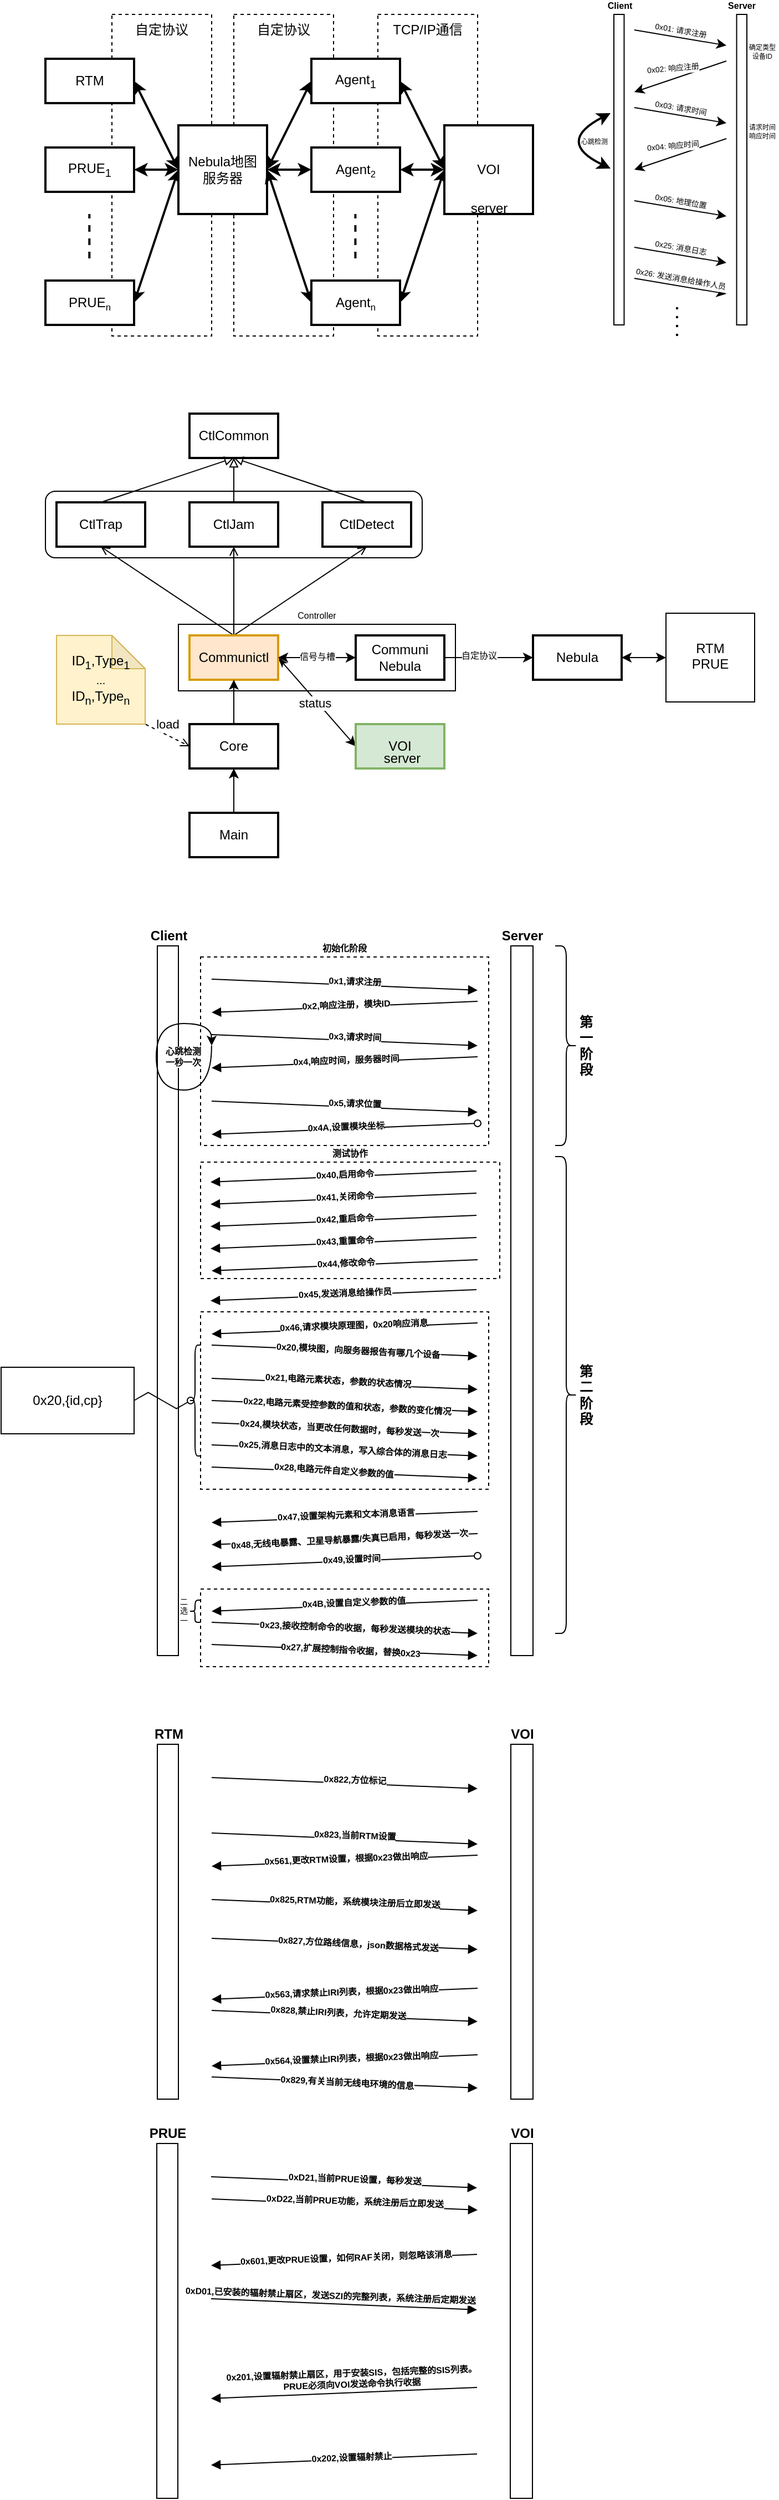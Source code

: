 <mxfile version="20.8.16" type="device" pages="3"><diagram name="协议交互" id="T88-DlhRf0hlFLBIr1xC"><mxGraphModel dx="1159" dy="871" grid="1" gridSize="10" guides="1" tooltips="1" connect="1" arrows="1" fold="1" page="1" pageScale="1" pageWidth="827" pageHeight="1169" background="none" math="0" shadow="0"><root><mxCell id="0"/><mxCell id="1" parent="0"/><mxCell id="oEzaltX5lD07OVKmBaa--4" value="测试协作" style="rounded=0;whiteSpace=wrap;html=1;fontSize=8;dashed=1;labelPosition=center;verticalLabelPosition=top;align=center;verticalAlign=bottom;fontStyle=1" parent="1" vertex="1"><mxGeometry x="260" y="1155" width="270" height="105" as="geometry"/></mxCell><mxCell id="6XlnneT2MUWjdzL2VpnC-8" value="Controller" style="rounded=0;whiteSpace=wrap;html=1;fontSize=8;labelPosition=center;verticalLabelPosition=top;align=center;verticalAlign=bottom;" parent="1" vertex="1"><mxGeometry x="240" y="670" width="250" height="60" as="geometry"/></mxCell><mxCell id="IHuQE3NYI-PqDzJgjEA6-24" value="初始化阶段" style="rounded=0;whiteSpace=wrap;html=1;fontSize=8;dashed=1;labelPosition=center;verticalLabelPosition=top;align=center;verticalAlign=bottom;fontStyle=1" parent="1" vertex="1"><mxGeometry x="260" y="970" width="260" height="170" as="geometry"/></mxCell><mxCell id="IHuQE3NYI-PqDzJgjEA6-23" value="" style="rounded=0;whiteSpace=wrap;html=1;fontSize=7;dashed=1;" parent="1" vertex="1"><mxGeometry x="260.0" y="1540" width="260" height="70" as="geometry"/></mxCell><mxCell id="IHuQE3NYI-PqDzJgjEA6-20" value="" style="rounded=0;whiteSpace=wrap;html=1;fontSize=7;dashed=1;" parent="1" vertex="1"><mxGeometry x="260" y="1290" width="260" height="160" as="geometry"/></mxCell><mxCell id="Hy5arg-qHkK7ecMpykrx-48" value="TCP/IP通信" style="rounded=0;whiteSpace=wrap;html=1;dashed=1;fontSize=12;fillColor=none;verticalAlign=top;" parent="1" vertex="1"><mxGeometry x="420" y="120" width="90" height="290" as="geometry"/></mxCell><mxCell id="Hy5arg-qHkK7ecMpykrx-49" value="自定协议" style="rounded=0;whiteSpace=wrap;html=1;dashed=1;fontSize=12;fillColor=none;verticalAlign=top;" parent="1" vertex="1"><mxGeometry x="290" y="120" width="90" height="290" as="geometry"/></mxCell><mxCell id="Hy5arg-qHkK7ecMpykrx-50" value="自定协议" style="rounded=0;whiteSpace=wrap;html=1;dashed=1;fontSize=12;fillColor=none;verticalAlign=top;" parent="1" vertex="1"><mxGeometry x="180" y="120" width="90" height="290" as="geometry"/></mxCell><mxCell id="Hy5arg-qHkK7ecMpykrx-18" style="edgeStyle=none;rounded=0;orthogonalLoop=1;jettySize=auto;html=1;exitX=1;exitY=0.5;exitDx=0;exitDy=0;entryX=0;entryY=0.5;entryDx=0;entryDy=0;startArrow=classic;startFill=1;strokeWidth=2;" parent="1" source="FLTMhFRMK6rSESeBoDmr-1" target="Hy5arg-qHkK7ecMpykrx-6" edge="1"><mxGeometry relative="1" as="geometry"/></mxCell><mxCell id="Hy5arg-qHkK7ecMpykrx-19" style="edgeStyle=none;rounded=0;orthogonalLoop=1;jettySize=auto;html=1;exitX=0;exitY=0.5;exitDx=0;exitDy=0;entryX=1;entryY=0.5;entryDx=0;entryDy=0;startArrow=classic;startFill=1;strokeWidth=2;" parent="1" source="Hy5arg-qHkK7ecMpykrx-6" target="FLTMhFRMK6rSESeBoDmr-2" edge="1"><mxGeometry relative="1" as="geometry"/></mxCell><mxCell id="Hy5arg-qHkK7ecMpykrx-20" style="edgeStyle=none;rounded=0;orthogonalLoop=1;jettySize=auto;html=1;exitX=0;exitY=0.5;exitDx=0;exitDy=0;entryX=1;entryY=0.5;entryDx=0;entryDy=0;startArrow=classic;startFill=1;strokeWidth=2;" parent="1" source="Hy5arg-qHkK7ecMpykrx-6" target="Hy5arg-qHkK7ecMpykrx-1" edge="1"><mxGeometry relative="1" as="geometry"/></mxCell><mxCell id="Hy5arg-qHkK7ecMpykrx-6" value="Nebula地图&lt;br&gt;服务器" style="rounded=0;whiteSpace=wrap;html=1;strokeWidth=2;" parent="1" vertex="1"><mxGeometry x="240" y="220" width="80" height="80" as="geometry"/></mxCell><mxCell id="Hy5arg-qHkK7ecMpykrx-10" style="rounded=0;orthogonalLoop=1;jettySize=auto;html=1;exitX=0;exitY=0.5;exitDx=0;exitDy=0;entryX=1;entryY=0.5;entryDx=0;entryDy=0;startArrow=classic;startFill=1;strokeWidth=2;" parent="1" source="Hy5arg-qHkK7ecMpykrx-7" target="Hy5arg-qHkK7ecMpykrx-6" edge="1"><mxGeometry relative="1" as="geometry"/></mxCell><mxCell id="Hy5arg-qHkK7ecMpykrx-14" style="edgeStyle=none;rounded=0;orthogonalLoop=1;jettySize=auto;html=1;exitX=1;exitY=0.5;exitDx=0;exitDy=0;entryX=0;entryY=0.5;entryDx=0;entryDy=0;startArrow=classic;startFill=1;strokeWidth=2;" parent="1" source="Hy5arg-qHkK7ecMpykrx-7" target="Hy5arg-qHkK7ecMpykrx-4" edge="1"><mxGeometry relative="1" as="geometry"/></mxCell><mxCell id="Hy5arg-qHkK7ecMpykrx-12" style="edgeStyle=none;rounded=0;orthogonalLoop=1;jettySize=auto;html=1;exitX=0;exitY=0.5;exitDx=0;exitDy=0;entryX=1;entryY=0.5;entryDx=0;entryDy=0;startArrow=classic;startFill=1;strokeWidth=2;" parent="1" source="Hy5arg-qHkK7ecMpykrx-8" target="Hy5arg-qHkK7ecMpykrx-6" edge="1"><mxGeometry relative="1" as="geometry"/></mxCell><mxCell id="Hy5arg-qHkK7ecMpykrx-16" style="edgeStyle=none;rounded=0;orthogonalLoop=1;jettySize=auto;html=1;exitX=1;exitY=0.5;exitDx=0;exitDy=0;entryX=0;entryY=0.5;entryDx=0;entryDy=0;startArrow=classic;startFill=1;strokeWidth=2;" parent="1" source="Hy5arg-qHkK7ecMpykrx-8" target="Hy5arg-qHkK7ecMpykrx-4" edge="1"><mxGeometry relative="1" as="geometry"/></mxCell><mxCell id="Hy5arg-qHkK7ecMpykrx-11" style="edgeStyle=none;rounded=0;orthogonalLoop=1;jettySize=auto;html=1;exitX=0;exitY=0.5;exitDx=0;exitDy=0;entryX=1;entryY=0.5;entryDx=0;entryDy=0;startArrow=classic;startFill=1;strokeWidth=2;" parent="1" source="Hy5arg-qHkK7ecMpykrx-9" target="Hy5arg-qHkK7ecMpykrx-6" edge="1"><mxGeometry relative="1" as="geometry"/></mxCell><mxCell id="Hy5arg-qHkK7ecMpykrx-15" style="edgeStyle=none;rounded=0;orthogonalLoop=1;jettySize=auto;html=1;exitX=1;exitY=0.5;exitDx=0;exitDy=0;entryX=0;entryY=0.5;entryDx=0;entryDy=0;startArrow=classic;startFill=1;strokeWidth=2;" parent="1" source="Hy5arg-qHkK7ecMpykrx-9" target="Hy5arg-qHkK7ecMpykrx-4" edge="1"><mxGeometry relative="1" as="geometry"/></mxCell><mxCell id="Hy5arg-qHkK7ecMpykrx-23" value="" style="group;strokeWidth=2;" parent="1" vertex="1" connectable="0"><mxGeometry x="360" y="160" width="80" height="240" as="geometry"/></mxCell><mxCell id="Hy5arg-qHkK7ecMpykrx-7" value="Agent&lt;sub&gt;1&lt;/sub&gt;" style="rounded=0;whiteSpace=wrap;html=1;strokeWidth=2;" parent="Hy5arg-qHkK7ecMpykrx-23" vertex="1"><mxGeometry width="80" height="40" as="geometry"/></mxCell><mxCell id="Hy5arg-qHkK7ecMpykrx-8" value="Agent&lt;span style=&quot;font-size: 10px;&quot;&gt;&lt;sub&gt;n&lt;/sub&gt;&lt;/span&gt;" style="rounded=0;whiteSpace=wrap;html=1;strokeWidth=2;" parent="Hy5arg-qHkK7ecMpykrx-23" vertex="1"><mxGeometry y="200" width="80" height="40" as="geometry"/></mxCell><mxCell id="Hy5arg-qHkK7ecMpykrx-9" value="Agent&lt;span style=&quot;font-size: 10px;&quot;&gt;&lt;sub&gt;2&lt;/sub&gt;&lt;/span&gt;" style="rounded=0;whiteSpace=wrap;html=1;strokeWidth=2;" parent="Hy5arg-qHkK7ecMpykrx-23" vertex="1"><mxGeometry y="80" width="80" height="40" as="geometry"/></mxCell><mxCell id="Hy5arg-qHkK7ecMpykrx-13" value="" style="endArrow=none;dashed=1;html=1;rounded=0;strokeWidth=2;" parent="Hy5arg-qHkK7ecMpykrx-23" edge="1"><mxGeometry width="50" height="50" relative="1" as="geometry"><mxPoint x="39.71" y="180" as="sourcePoint"/><mxPoint x="39.71" y="140" as="targetPoint"/></mxGeometry></mxCell><mxCell id="Hy5arg-qHkK7ecMpykrx-17" value="" style="group;strokeWidth=2;" parent="1" vertex="1" connectable="0"><mxGeometry x="480" y="220" width="80" height="80" as="geometry"/></mxCell><mxCell id="Hy5arg-qHkK7ecMpykrx-4" value="VOI" style="rounded=0;whiteSpace=wrap;html=1;strokeWidth=2;" parent="Hy5arg-qHkK7ecMpykrx-17" vertex="1"><mxGeometry width="80" height="80" as="geometry"/></mxCell><mxCell id="Hy5arg-qHkK7ecMpykrx-5" value="server" style="text;strokeColor=none;align=center;fillColor=none;html=1;verticalAlign=middle;whiteSpace=wrap;rounded=0;strokeWidth=2;" parent="Hy5arg-qHkK7ecMpykrx-17" vertex="1"><mxGeometry x="27.5" y="70" width="25" height="10" as="geometry"/></mxCell><mxCell id="FLTMhFRMK6rSESeBoDmr-1" value="RTM" style="rounded=0;whiteSpace=wrap;html=1;strokeWidth=2;" parent="1" vertex="1"><mxGeometry x="120" y="160" width="80" height="40" as="geometry"/></mxCell><mxCell id="FLTMhFRMK6rSESeBoDmr-2" value="PRUE&lt;sub&gt;1&lt;/sub&gt;" style="rounded=0;whiteSpace=wrap;html=1;strokeWidth=2;" parent="1" vertex="1"><mxGeometry x="120" y="240" width="80" height="40" as="geometry"/></mxCell><mxCell id="Hy5arg-qHkK7ecMpykrx-1" value="PRUE&lt;span style=&quot;font-size: 10px;&quot;&gt;&lt;sub&gt;n&lt;/sub&gt;&lt;/span&gt;" style="rounded=0;whiteSpace=wrap;html=1;strokeWidth=2;" parent="1" vertex="1"><mxGeometry x="120" y="360" width="80" height="40" as="geometry"/></mxCell><mxCell id="Hy5arg-qHkK7ecMpykrx-3" value="" style="endArrow=none;dashed=1;html=1;rounded=0;strokeWidth=2;" parent="1" edge="1"><mxGeometry width="50" height="50" relative="1" as="geometry"><mxPoint x="159.66" y="340" as="sourcePoint"/><mxPoint x="159.66" y="300" as="targetPoint"/></mxGeometry></mxCell><mxCell id="Hy5arg-qHkK7ecMpykrx-25" value="Client" style="html=1;points=[];perimeter=orthogonalPerimeter;fontSize=8;verticalAlign=bottom;labelPosition=center;verticalLabelPosition=top;align=center;fontStyle=1" parent="1" vertex="1"><mxGeometry x="633" y="120" width="9.231" height="280.0" as="geometry"/></mxCell><mxCell id="Hy5arg-qHkK7ecMpykrx-26" value="Server" style="html=1;points=[];perimeter=orthogonalPerimeter;fontSize=8;align=center;verticalAlign=bottom;labelPosition=center;verticalLabelPosition=top;fontStyle=1" parent="1" vertex="1"><mxGeometry x="743.769" y="120" width="9.231" height="280.0" as="geometry"/></mxCell><mxCell id="Hy5arg-qHkK7ecMpykrx-29" value="" style="endArrow=classic;html=1;rounded=0;fontSize=5;" parent="1" edge="1"><mxGeometry width="50" height="50" relative="1" as="geometry"><mxPoint x="651.462" y="134" as="sourcePoint"/><mxPoint x="734.538" y="148" as="targetPoint"/></mxGeometry></mxCell><mxCell id="Hy5arg-qHkK7ecMpykrx-30" value="0x01: 请求注册" style="edgeLabel;html=1;align=center;verticalAlign=middle;resizable=0;points=[];fontSize=7;rotation=10;" parent="Hy5arg-qHkK7ecMpykrx-29" vertex="1" connectable="0"><mxGeometry x="-0.211" y="-1" relative="1" as="geometry"><mxPoint x="9" y="-6" as="offset"/></mxGeometry></mxCell><mxCell id="Hy5arg-qHkK7ecMpykrx-31" value="" style="endArrow=classic;html=1;rounded=0;fontSize=5;" parent="1" edge="1"><mxGeometry width="50" height="50" relative="1" as="geometry"><mxPoint x="734.538" y="162" as="sourcePoint"/><mxPoint x="651.462" y="190" as="targetPoint"/></mxGeometry></mxCell><mxCell id="Hy5arg-qHkK7ecMpykrx-32" value="0x02: 响应注册" style="edgeLabel;html=1;align=center;verticalAlign=middle;resizable=0;points=[];fontSize=7;rotation=-5;" parent="Hy5arg-qHkK7ecMpykrx-31" vertex="1" connectable="0"><mxGeometry x="-0.211" y="-1" relative="1" as="geometry"><mxPoint x="-16" y="-3" as="offset"/></mxGeometry></mxCell><mxCell id="Hy5arg-qHkK7ecMpykrx-33" value="" style="endArrow=classic;html=1;rounded=0;fontSize=5;" parent="1" edge="1"><mxGeometry width="50" height="50" relative="1" as="geometry"><mxPoint x="651.462" y="204" as="sourcePoint"/><mxPoint x="734.538" y="218" as="targetPoint"/></mxGeometry></mxCell><mxCell id="Hy5arg-qHkK7ecMpykrx-34" value="0x03: 请求时间" style="edgeLabel;html=1;align=center;verticalAlign=middle;resizable=0;points=[];fontSize=7;rotation=10;" parent="Hy5arg-qHkK7ecMpykrx-33" vertex="1" connectable="0"><mxGeometry x="-0.211" y="-1" relative="1" as="geometry"><mxPoint x="9" y="-6" as="offset"/></mxGeometry></mxCell><mxCell id="Hy5arg-qHkK7ecMpykrx-35" value="" style="endArrow=classic;html=1;rounded=0;fontSize=5;" parent="1" edge="1"><mxGeometry width="50" height="50" relative="1" as="geometry"><mxPoint x="734.538" y="232" as="sourcePoint"/><mxPoint x="651.462" y="260" as="targetPoint"/></mxGeometry></mxCell><mxCell id="Hy5arg-qHkK7ecMpykrx-36" value="0x04: 响应时间" style="edgeLabel;html=1;align=center;verticalAlign=middle;resizable=0;points=[];fontSize=7;rotation=-5;" parent="Hy5arg-qHkK7ecMpykrx-35" vertex="1" connectable="0"><mxGeometry x="-0.211" y="-1" relative="1" as="geometry"><mxPoint x="-16" y="-3" as="offset"/></mxGeometry></mxCell><mxCell id="Hy5arg-qHkK7ecMpykrx-37" value="确定类型&lt;br style=&quot;font-size: 6px;&quot;&gt;设备ID" style="text;strokeColor=none;align=center;fillColor=none;html=1;verticalAlign=middle;whiteSpace=wrap;rounded=0;fontSize=6;" parent="1" vertex="1"><mxGeometry x="752.998" y="140" width="27.692" height="28" as="geometry"/></mxCell><mxCell id="Hy5arg-qHkK7ecMpykrx-38" value="请求时间&lt;br style=&quot;font-size: 6px;&quot;&gt;响应时间" style="text;strokeColor=none;align=center;fillColor=none;html=1;verticalAlign=middle;whiteSpace=wrap;rounded=0;fontSize=6;" parent="1" vertex="1"><mxGeometry x="752.998" y="212.0" width="27.692" height="28" as="geometry"/></mxCell><mxCell id="Hy5arg-qHkK7ecMpykrx-39" value="" style="endArrow=classic;html=1;rounded=0;fontSize=5;" parent="1" edge="1"><mxGeometry width="50" height="50" relative="1" as="geometry"><mxPoint x="651.462" y="330" as="sourcePoint"/><mxPoint x="734.538" y="344" as="targetPoint"/></mxGeometry></mxCell><mxCell id="Hy5arg-qHkK7ecMpykrx-40" value="0x25: 消息日志" style="edgeLabel;html=1;align=center;verticalAlign=middle;resizable=0;points=[];fontSize=7;rotation=10;" parent="Hy5arg-qHkK7ecMpykrx-39" vertex="1" connectable="0"><mxGeometry x="-0.211" y="-1" relative="1" as="geometry"><mxPoint x="9" y="-6" as="offset"/></mxGeometry></mxCell><mxCell id="Hy5arg-qHkK7ecMpykrx-43" value="" style="endArrow=classic;html=1;rounded=0;fontSize=5;" parent="1" edge="1"><mxGeometry width="50" height="50" relative="1" as="geometry"><mxPoint x="651.462" y="288" as="sourcePoint"/><mxPoint x="734.538" y="302" as="targetPoint"/></mxGeometry></mxCell><mxCell id="Hy5arg-qHkK7ecMpykrx-44" value="0x05: 地理位置" style="edgeLabel;html=1;align=center;verticalAlign=middle;resizable=0;points=[];fontSize=7;rotation=10;" parent="Hy5arg-qHkK7ecMpykrx-43" vertex="1" connectable="0"><mxGeometry x="-0.211" y="-1" relative="1" as="geometry"><mxPoint x="9" y="-6" as="offset"/></mxGeometry></mxCell><mxCell id="Hy5arg-qHkK7ecMpykrx-45" value="" style="endArrow=classic;html=1;rounded=0;fontSize=5;" parent="1" edge="1"><mxGeometry width="50" height="50" relative="1" as="geometry"><mxPoint x="651.462" y="358.0" as="sourcePoint"/><mxPoint x="734.538" y="372.0" as="targetPoint"/></mxGeometry></mxCell><mxCell id="Hy5arg-qHkK7ecMpykrx-46" value="0x26: 发送消息给操作人员" style="edgeLabel;html=1;align=center;verticalAlign=middle;resizable=0;points=[];fontSize=7;rotation=10;" parent="Hy5arg-qHkK7ecMpykrx-45" vertex="1" connectable="0"><mxGeometry x="-0.211" y="-1" relative="1" as="geometry"><mxPoint x="9" y="-6" as="offset"/></mxGeometry></mxCell><mxCell id="Hy5arg-qHkK7ecMpykrx-52" value="" style="curved=1;endArrow=classic;html=1;rounded=0;strokeWidth=2;fontSize=8;startArrow=classic;startFill=1;" parent="1" edge="1"><mxGeometry width="50" height="50" relative="1" as="geometry"><mxPoint x="630" y="259" as="sourcePoint"/><mxPoint x="630" y="209" as="targetPoint"/><Array as="points"><mxPoint x="580" y="235"/></Array></mxGeometry></mxCell><mxCell id="Hy5arg-qHkK7ecMpykrx-53" value="心跳检测" style="edgeLabel;html=1;align=center;verticalAlign=middle;resizable=0;points=[];fontSize=6;" parent="Hy5arg-qHkK7ecMpykrx-52" vertex="1" connectable="0"><mxGeometry x="0.583" y="-1" relative="1" as="geometry"><mxPoint x="5" y="14" as="offset"/></mxGeometry></mxCell><mxCell id="Hy5arg-qHkK7ecMpykrx-56" value="" style="endArrow=none;dashed=1;html=1;dashPattern=1 3;strokeWidth=2;rounded=0;fontSize=6;" parent="1" edge="1"><mxGeometry width="50" height="50" relative="1" as="geometry"><mxPoint x="690" y="410" as="sourcePoint"/><mxPoint x="690" y="380" as="targetPoint"/></mxGeometry></mxCell><mxCell id="5J4zKkWEtz01jBdwKpuA-1" value="" style="rounded=1;whiteSpace=wrap;html=1;" parent="1" vertex="1"><mxGeometry x="120" y="550" width="340" height="60" as="geometry"/></mxCell><mxCell id="5J4zKkWEtz01jBdwKpuA-2" style="rounded=0;orthogonalLoop=1;jettySize=auto;html=1;exitX=0.5;exitY=0;exitDx=0;exitDy=0;entryX=0.5;entryY=1;entryDx=0;entryDy=0;endArrow=open;endFill=0;fontStyle=0;labelBorderColor=none;" parent="1" source="5J4zKkWEtz01jBdwKpuA-7" target="5J4zKkWEtz01jBdwKpuA-11" edge="1"><mxGeometry relative="1" as="geometry"/></mxCell><mxCell id="5J4zKkWEtz01jBdwKpuA-3" style="rounded=0;orthogonalLoop=1;jettySize=auto;html=1;exitX=0.5;exitY=0;exitDx=0;exitDy=0;entryX=0.5;entryY=1;entryDx=0;entryDy=0;endArrow=open;endFill=0;fontStyle=0;labelBorderColor=none;" parent="1" source="5J4zKkWEtz01jBdwKpuA-7" target="5J4zKkWEtz01jBdwKpuA-13" edge="1"><mxGeometry relative="1" as="geometry"/></mxCell><mxCell id="5J4zKkWEtz01jBdwKpuA-4" style="rounded=0;orthogonalLoop=1;jettySize=auto;html=1;exitX=0.5;exitY=0;exitDx=0;exitDy=0;entryX=0.5;entryY=1;entryDx=0;entryDy=0;endArrow=open;endFill=0;fontStyle=0;labelBorderColor=none;" parent="1" source="5J4zKkWEtz01jBdwKpuA-7" target="5J4zKkWEtz01jBdwKpuA-15" edge="1"><mxGeometry relative="1" as="geometry"/></mxCell><mxCell id="5J4zKkWEtz01jBdwKpuA-5" style="rounded=0;orthogonalLoop=1;jettySize=auto;html=1;exitX=1;exitY=0.5;exitDx=0;exitDy=0;entryX=0;entryY=0.5;entryDx=0;entryDy=0;fontStyle=0;labelBorderColor=none;startArrow=classicThin;startFill=1;" parent="1" source="5J4zKkWEtz01jBdwKpuA-7" target="5J4zKkWEtz01jBdwKpuA-24" edge="1"><mxGeometry relative="1" as="geometry"/></mxCell><mxCell id="5J4zKkWEtz01jBdwKpuA-6" value="status" style="edgeLabel;html=1;align=center;verticalAlign=middle;resizable=0;points=[];fontStyle=0;labelBorderColor=none;" parent="5J4zKkWEtz01jBdwKpuA-5" vertex="1" connectable="0"><mxGeometry x="-0.189" relative="1" as="geometry"><mxPoint x="4" y="8" as="offset"/></mxGeometry></mxCell><mxCell id="5J4zKkWEtz01jBdwKpuA-7" value="Communictl" style="rounded=0;whiteSpace=wrap;html=1;fontStyle=0;labelBorderColor=none;strokeWidth=2;fillColor=#ffe6cc;strokeColor=#d79b00;" parent="1" vertex="1"><mxGeometry x="250" y="680" width="80" height="40" as="geometry"/></mxCell><mxCell id="5J4zKkWEtz01jBdwKpuA-8" value="CtlCommon" style="rounded=0;whiteSpace=wrap;html=1;fontStyle=0;labelBorderColor=none;strokeWidth=2;" parent="1" vertex="1"><mxGeometry x="250" y="480" width="80" height="40" as="geometry"/></mxCell><mxCell id="5J4zKkWEtz01jBdwKpuA-9" style="rounded=0;orthogonalLoop=1;jettySize=auto;html=1;exitX=0.5;exitY=0;exitDx=0;exitDy=0;entryX=0.5;entryY=1;entryDx=0;entryDy=0;endArrow=block;endFill=0;fontStyle=0;labelBorderColor=none;" parent="1" source="5J4zKkWEtz01jBdwKpuA-11" target="5J4zKkWEtz01jBdwKpuA-8" edge="1"><mxGeometry relative="1" as="geometry"/></mxCell><mxCell id="5J4zKkWEtz01jBdwKpuA-10" style="rounded=0;orthogonalLoop=1;jettySize=auto;html=1;exitX=1;exitY=0.5;exitDx=0;exitDy=0;fontStyle=0;labelBorderColor=none;startArrow=classic;startFill=1;" parent="1" source="5J4zKkWEtz01jBdwKpuA-7" target="5J4zKkWEtz01jBdwKpuA-18" edge="1"><mxGeometry relative="1" as="geometry"/></mxCell><mxCell id="6XlnneT2MUWjdzL2VpnC-6" value="信号与槽" style="edgeLabel;html=1;align=center;verticalAlign=middle;resizable=0;points=[];fontSize=8;" parent="5J4zKkWEtz01jBdwKpuA-10" vertex="1" connectable="0"><mxGeometry x="-0.15" y="1" relative="1" as="geometry"><mxPoint x="5" as="offset"/></mxGeometry></mxCell><mxCell id="5J4zKkWEtz01jBdwKpuA-11" value="CtlTrap" style="rounded=0;whiteSpace=wrap;html=1;fontStyle=0;labelBorderColor=none;strokeWidth=2;" parent="1" vertex="1"><mxGeometry x="130" y="560" width="80" height="40" as="geometry"/></mxCell><mxCell id="5J4zKkWEtz01jBdwKpuA-12" style="rounded=0;orthogonalLoop=1;jettySize=auto;html=1;exitX=0.5;exitY=0;exitDx=0;exitDy=0;entryX=0.5;entryY=1;entryDx=0;entryDy=0;endArrow=block;endFill=0;fontStyle=0;labelBorderColor=none;" parent="1" source="5J4zKkWEtz01jBdwKpuA-13" target="5J4zKkWEtz01jBdwKpuA-8" edge="1"><mxGeometry relative="1" as="geometry"/></mxCell><mxCell id="5J4zKkWEtz01jBdwKpuA-13" value="CtlJam" style="rounded=0;whiteSpace=wrap;html=1;fontStyle=0;labelBorderColor=none;strokeWidth=2;" parent="1" vertex="1"><mxGeometry x="250" y="560" width="80" height="40" as="geometry"/></mxCell><mxCell id="5J4zKkWEtz01jBdwKpuA-14" style="rounded=0;orthogonalLoop=1;jettySize=auto;html=1;exitX=0.5;exitY=0;exitDx=0;exitDy=0;endArrow=block;endFill=0;entryX=0.5;entryY=1;entryDx=0;entryDy=0;fontStyle=0;labelBorderColor=none;" parent="1" source="5J4zKkWEtz01jBdwKpuA-15" target="5J4zKkWEtz01jBdwKpuA-8" edge="1"><mxGeometry relative="1" as="geometry"><mxPoint x="290" y="520" as="targetPoint"/></mxGeometry></mxCell><mxCell id="5J4zKkWEtz01jBdwKpuA-15" value="CtlDetect" style="rounded=0;whiteSpace=wrap;html=1;fontStyle=0;labelBorderColor=none;strokeWidth=2;" parent="1" vertex="1"><mxGeometry x="370" y="560" width="80" height="40" as="geometry"/></mxCell><mxCell id="6XlnneT2MUWjdzL2VpnC-2" style="edgeStyle=orthogonalEdgeStyle;rounded=0;orthogonalLoop=1;jettySize=auto;html=1;exitX=1;exitY=0.5;exitDx=0;exitDy=0;entryX=0;entryY=0.5;entryDx=0;entryDy=0;" parent="1" source="5J4zKkWEtz01jBdwKpuA-18" target="6XlnneT2MUWjdzL2VpnC-1" edge="1"><mxGeometry relative="1" as="geometry"/></mxCell><mxCell id="6XlnneT2MUWjdzL2VpnC-5" value="自定协议" style="edgeLabel;html=1;align=center;verticalAlign=middle;resizable=0;points=[];fontSize=8;" parent="6XlnneT2MUWjdzL2VpnC-2" vertex="1" connectable="0"><mxGeometry x="-0.236" y="2" relative="1" as="geometry"><mxPoint as="offset"/></mxGeometry></mxCell><mxCell id="5J4zKkWEtz01jBdwKpuA-18" value="Communi&lt;br&gt;Nebula" style="rounded=0;whiteSpace=wrap;html=1;fontStyle=0;labelBorderColor=none;strokeWidth=2;" parent="1" vertex="1"><mxGeometry x="400" y="680" width="80" height="40" as="geometry"/></mxCell><mxCell id="5J4zKkWEtz01jBdwKpuA-19" value="" style="edgeStyle=orthogonalEdgeStyle;rounded=0;orthogonalLoop=1;jettySize=auto;html=1;fontStyle=0;labelBorderColor=none;" parent="1" source="5J4zKkWEtz01jBdwKpuA-20" target="5J4zKkWEtz01jBdwKpuA-7" edge="1"><mxGeometry relative="1" as="geometry"/></mxCell><mxCell id="5J4zKkWEtz01jBdwKpuA-20" value="Core" style="rounded=0;whiteSpace=wrap;html=1;fontStyle=0;labelBorderColor=none;strokeWidth=2;" parent="1" vertex="1"><mxGeometry x="250" y="760" width="80" height="40" as="geometry"/></mxCell><mxCell id="5J4zKkWEtz01jBdwKpuA-21" style="rounded=0;orthogonalLoop=1;jettySize=auto;html=1;exitX=0;exitY=0.5;exitDx=0;exitDy=0;exitPerimeter=0;entryX=0;entryY=0.5;entryDx=0;entryDy=0;endArrow=open;endFill=0;dashed=1;fontStyle=0;labelBorderColor=none;" parent="1" source="5J4zKkWEtz01jBdwKpuA-23" target="5J4zKkWEtz01jBdwKpuA-20" edge="1"><mxGeometry relative="1" as="geometry"/></mxCell><mxCell id="5J4zKkWEtz01jBdwKpuA-22" value="load" style="edgeLabel;html=1;align=center;verticalAlign=middle;resizable=0;points=[];fontStyle=0;labelBorderColor=none;" parent="5J4zKkWEtz01jBdwKpuA-21" vertex="1" connectable="0"><mxGeometry x="0.131" relative="1" as="geometry"><mxPoint x="32" y="6" as="offset"/></mxGeometry></mxCell><mxCell id="5J4zKkWEtz01jBdwKpuA-23" value="ID&lt;sub&gt;1&lt;/sub&gt;,Type&lt;sub&gt;1&lt;/sub&gt;&lt;div&gt;&lt;span style=&quot;font-size: 10px;&quot;&gt;...&lt;/span&gt;&lt;/div&gt;&lt;div&gt;&lt;div&gt;ID&lt;sub&gt;n&lt;/sub&gt;,Type&lt;sub&gt;n&lt;/sub&gt;&lt;/div&gt;&lt;/div&gt;" style="shape=note;whiteSpace=wrap;html=1;backgroundOutline=1;darkOpacity=0.05;fontStyle=0;labelBorderColor=none;fillColor=#fff2cc;strokeColor=#d6b656;" parent="1" vertex="1"><mxGeometry x="130" y="680" width="80" height="80" as="geometry"/></mxCell><mxCell id="5J4zKkWEtz01jBdwKpuA-24" value="VOI" style="rounded=0;whiteSpace=wrap;html=1;fontStyle=0;labelBorderColor=none;strokeWidth=2;fillColor=#d5e8d4;strokeColor=#82b366;" parent="1" vertex="1"><mxGeometry x="400" y="760" width="80" height="40" as="geometry"/></mxCell><mxCell id="5J4zKkWEtz01jBdwKpuA-25" style="edgeStyle=orthogonalEdgeStyle;rounded=0;orthogonalLoop=1;jettySize=auto;html=1;exitX=0.5;exitY=0;exitDx=0;exitDy=0;entryX=0.5;entryY=1;entryDx=0;entryDy=0;fontStyle=0;labelBorderColor=none;" parent="1" source="5J4zKkWEtz01jBdwKpuA-26" target="5J4zKkWEtz01jBdwKpuA-20" edge="1"><mxGeometry relative="1" as="geometry"/></mxCell><mxCell id="5J4zKkWEtz01jBdwKpuA-26" value="Main" style="rounded=0;whiteSpace=wrap;html=1;fontStyle=0;labelBorderColor=none;strokeWidth=2;" parent="1" vertex="1"><mxGeometry x="250" y="840" width="80" height="40" as="geometry"/></mxCell><mxCell id="5J4zKkWEtz01jBdwKpuA-27" value="server" style="text;strokeColor=none;align=center;fillColor=none;html=1;verticalAlign=middle;whiteSpace=wrap;rounded=0;fontStyle=0;labelBorderColor=none;" parent="1" vertex="1"><mxGeometry x="422" y="786" width="40" height="10" as="geometry"/></mxCell><mxCell id="5J4zKkWEtz01jBdwKpuA-30" value="Client" style="html=1;points=[[0,0,0,0,5],[0,1,0,0,-5],[1,0,0,0,5],[1,1,0,0,-5]];perimeter=orthogonalPerimeter;outlineConnect=0;targetShapes=umlLifeline;portConstraint=eastwest;newEdgeStyle={&quot;curved&quot;:0,&quot;rounded&quot;:0};verticalAlign=bottom;horizontal=1;align=center;labelPosition=center;verticalLabelPosition=top;fontStyle=1" parent="1" vertex="1"><mxGeometry x="221" y="960" width="19" height="640" as="geometry"/></mxCell><mxCell id="5J4zKkWEtz01jBdwKpuA-31" value="Server" style="html=1;points=[[0,0,0,0,5],[0,1,0,0,-5],[1,0,0,0,5],[1,1,0,0,-5]];perimeter=orthogonalPerimeter;outlineConnect=0;targetShapes=umlLifeline;portConstraint=eastwest;newEdgeStyle={&quot;curved&quot;:0,&quot;rounded&quot;:0};labelPosition=center;verticalLabelPosition=top;align=center;verticalAlign=bottom;fontStyle=1" parent="1" vertex="1"><mxGeometry x="540" y="960" width="20" height="640" as="geometry"/></mxCell><mxCell id="5J4zKkWEtz01jBdwKpuA-46" value="" style="html=1;verticalAlign=bottom;endArrow=block;curved=0;rounded=0;fontSize=4;fontStyle=1" parent="1" edge="1"><mxGeometry x="-0.192" y="-1" width="80" relative="1" as="geometry"><mxPoint x="510" y="1300" as="sourcePoint"/><mxPoint x="270" y="1310" as="targetPoint"/><mxPoint as="offset"/></mxGeometry></mxCell><mxCell id="5J4zKkWEtz01jBdwKpuA-47" value="0x46,请求模块原理图，0x20响应消息" style="edgeLabel;html=1;align=center;verticalAlign=middle;resizable=0;points=[];fontSize=8;rotation=-2;fontStyle=1" parent="5J4zKkWEtz01jBdwKpuA-46" vertex="1" connectable="0"><mxGeometry x="-0.283" y="1" relative="1" as="geometry"><mxPoint x="-26" y="-3" as="offset"/></mxGeometry></mxCell><mxCell id="5J4zKkWEtz01jBdwKpuA-52" value="" style="html=1;verticalAlign=bottom;endArrow=block;curved=0;rounded=0;fontSize=4;fontStyle=1" parent="1" edge="1"><mxGeometry x="-0.192" y="-1" width="80" relative="1" as="geometry"><mxPoint x="510" y="1490" as="sourcePoint"/><mxPoint x="270" y="1500" as="targetPoint"/><mxPoint as="offset"/></mxGeometry></mxCell><mxCell id="5J4zKkWEtz01jBdwKpuA-53" value="0x48,无线电暴露、卫星导航暴露/失真已启用，每秒发送一次" style="edgeLabel;html=1;align=center;verticalAlign=middle;resizable=0;points=[];fontSize=8;rotation=-3;fontStyle=1" parent="5J4zKkWEtz01jBdwKpuA-52" vertex="1" connectable="0"><mxGeometry x="-0.283" y="1" relative="1" as="geometry"><mxPoint x="-30" as="offset"/></mxGeometry></mxCell><mxCell id="5J4zKkWEtz01jBdwKpuA-54" value="" style="html=1;verticalAlign=bottom;endArrow=block;curved=0;rounded=0;fontSize=4;fontStyle=1;startArrow=oval;startFill=0;" parent="1" edge="1"><mxGeometry x="-0.192" y="-1" width="80" relative="1" as="geometry"><mxPoint x="510" y="1510" as="sourcePoint"/><mxPoint x="270" y="1520" as="targetPoint"/><mxPoint as="offset"/></mxGeometry></mxCell><mxCell id="5J4zKkWEtz01jBdwKpuA-55" value="0x49,设置时间" style="edgeLabel;html=1;align=center;verticalAlign=middle;resizable=0;points=[];fontSize=8;rotation=-2;fontStyle=1" parent="5J4zKkWEtz01jBdwKpuA-54" vertex="1" connectable="0"><mxGeometry x="-0.283" y="1" relative="1" as="geometry"><mxPoint x="-28" y="-2" as="offset"/></mxGeometry></mxCell><mxCell id="5J4zKkWEtz01jBdwKpuA-56" value="" style="html=1;verticalAlign=bottom;endArrow=block;curved=0;rounded=0;fontSize=4;fontStyle=1;startArrow=oval;startFill=0;" parent="1" edge="1"><mxGeometry x="-0.192" y="-1" width="80" relative="1" as="geometry"><mxPoint x="510" y="1120" as="sourcePoint"/><mxPoint x="270" y="1130" as="targetPoint"/><mxPoint as="offset"/></mxGeometry></mxCell><mxCell id="5J4zKkWEtz01jBdwKpuA-57" value="0x4A,设置模块坐标" style="edgeLabel;html=1;align=center;verticalAlign=middle;resizable=0;points=[];fontSize=8;rotation=-2;fontStyle=1" parent="5J4zKkWEtz01jBdwKpuA-56" vertex="1" connectable="0"><mxGeometry x="-0.283" y="1" relative="1" as="geometry"><mxPoint x="-33" y="-2" as="offset"/></mxGeometry></mxCell><mxCell id="5J4zKkWEtz01jBdwKpuA-32" value="" style="html=1;verticalAlign=bottom;endArrow=block;curved=0;rounded=0;fontSize=4;fontStyle=1" parent="1" edge="1"><mxGeometry x="-0.192" y="-1" width="80" relative="1" as="geometry"><mxPoint x="270" y="1320" as="sourcePoint"/><mxPoint x="510" y="1330" as="targetPoint"/><mxPoint as="offset"/></mxGeometry></mxCell><mxCell id="5J4zKkWEtz01jBdwKpuA-33" value="0x20,模块图，向服务器报告有哪几个设备" style="edgeLabel;html=1;align=center;verticalAlign=middle;resizable=0;points=[];fontSize=8;rotation=3;fontStyle=1" parent="5J4zKkWEtz01jBdwKpuA-32" vertex="1" connectable="0"><mxGeometry x="-0.283" y="1" relative="1" as="geometry"><mxPoint x="46" y="2" as="offset"/></mxGeometry></mxCell><mxCell id="IHuQE3NYI-PqDzJgjEA6-2" value="0x20,{id,cp}" style="rounded=0;whiteSpace=wrap;html=1;" parent="1" vertex="1"><mxGeometry x="80" y="1340" width="120" height="60" as="geometry"/></mxCell><mxCell id="IHuQE3NYI-PqDzJgjEA6-3" value="" style="endArrow=oval;html=1;rounded=0;edgeStyle=isometricEdgeStyle;endFill=0;exitX=1;exitY=0.5;exitDx=0;exitDy=0;entryX=0.1;entryY=0.5;entryDx=0;entryDy=0;entryPerimeter=0;" parent="1" source="IHuQE3NYI-PqDzJgjEA6-2" target="IHuQE3NYI-PqDzJgjEA6-4" edge="1"><mxGeometry width="50" height="50" relative="1" as="geometry"><mxPoint x="136.5" y="1420" as="sourcePoint"/><mxPoint x="216.5" y="1410" as="targetPoint"/></mxGeometry></mxCell><mxCell id="IHuQE3NYI-PqDzJgjEA6-8" value="" style="html=1;verticalAlign=bottom;endArrow=block;curved=0;rounded=0;fontSize=4;fontStyle=1" parent="1" edge="1"><mxGeometry x="-0.192" y="-1" width="80" relative="1" as="geometry"><mxPoint x="270" y="1100" as="sourcePoint"/><mxPoint x="510" y="1110" as="targetPoint"/><mxPoint as="offset"/></mxGeometry></mxCell><mxCell id="IHuQE3NYI-PqDzJgjEA6-9" value="0x5,请求位置" style="edgeLabel;html=1;align=center;verticalAlign=middle;resizable=0;points=[];fontSize=8;rotation=2;fontStyle=1" parent="IHuQE3NYI-PqDzJgjEA6-8" vertex="1" connectable="0"><mxGeometry x="-0.283" y="1" relative="1" as="geometry"><mxPoint x="43" y="-1" as="offset"/></mxGeometry></mxCell><mxCell id="IHuQE3NYI-PqDzJgjEA6-11" value="" style="html=1;verticalAlign=bottom;endArrow=block;curved=0;rounded=0;fontSize=4;fontStyle=1" parent="1" edge="1"><mxGeometry x="-0.192" y="-1" width="80" relative="1" as="geometry"><mxPoint x="510" y="1010" as="sourcePoint"/><mxPoint x="270" y="1020" as="targetPoint"/><mxPoint as="offset"/></mxGeometry></mxCell><mxCell id="IHuQE3NYI-PqDzJgjEA6-12" value="0x2,响应注册，模块ID" style="edgeLabel;html=1;align=center;verticalAlign=middle;resizable=0;points=[];fontSize=8;rotation=-2;fontStyle=1" parent="IHuQE3NYI-PqDzJgjEA6-11" vertex="1" connectable="0"><mxGeometry x="-0.283" y="1" relative="1" as="geometry"><mxPoint x="-33" y="-2" as="offset"/></mxGeometry></mxCell><mxCell id="IHuQE3NYI-PqDzJgjEA6-13" value="" style="html=1;verticalAlign=bottom;endArrow=block;curved=0;rounded=0;fontSize=4;fontStyle=1" parent="1" edge="1"><mxGeometry x="-0.192" y="-1" width="80" relative="1" as="geometry"><mxPoint x="270" y="990" as="sourcePoint"/><mxPoint x="510" y="1000" as="targetPoint"/><mxPoint as="offset"/></mxGeometry></mxCell><mxCell id="IHuQE3NYI-PqDzJgjEA6-14" value="0x1,请求注册" style="edgeLabel;html=1;align=center;verticalAlign=middle;resizable=0;points=[];fontSize=8;rotation=2;fontStyle=1" parent="IHuQE3NYI-PqDzJgjEA6-13" vertex="1" connectable="0"><mxGeometry x="-0.283" y="1" relative="1" as="geometry"><mxPoint x="43" y="-1" as="offset"/></mxGeometry></mxCell><mxCell id="IHuQE3NYI-PqDzJgjEA6-15" value="" style="html=1;verticalAlign=bottom;endArrow=block;curved=0;rounded=0;fontSize=4;fontStyle=1" parent="1" edge="1"><mxGeometry x="-0.192" y="-1" width="80" relative="1" as="geometry"><mxPoint x="510" y="1060" as="sourcePoint"/><mxPoint x="270" y="1070" as="targetPoint"/><mxPoint as="offset"/></mxGeometry></mxCell><mxCell id="IHuQE3NYI-PqDzJgjEA6-16" value="0x4,响应时间，服务器时间" style="edgeLabel;html=1;align=center;verticalAlign=middle;resizable=0;points=[];fontSize=8;rotation=-2;fontStyle=1" parent="IHuQE3NYI-PqDzJgjEA6-15" vertex="1" connectable="0"><mxGeometry x="-0.283" y="1" relative="1" as="geometry"><mxPoint x="-33" y="-2" as="offset"/></mxGeometry></mxCell><mxCell id="IHuQE3NYI-PqDzJgjEA6-17" value="" style="html=1;verticalAlign=bottom;endArrow=block;curved=0;rounded=0;fontSize=4;fontStyle=1" parent="1" edge="1"><mxGeometry x="-0.192" y="-1" width="80" relative="1" as="geometry"><mxPoint x="270" y="1040.0" as="sourcePoint"/><mxPoint x="510" y="1050" as="targetPoint"/><mxPoint as="offset"/></mxGeometry></mxCell><mxCell id="IHuQE3NYI-PqDzJgjEA6-18" value="0x3,请求时间" style="edgeLabel;html=1;align=center;verticalAlign=middle;resizable=0;points=[];fontSize=8;rotation=2;fontStyle=1" parent="IHuQE3NYI-PqDzJgjEA6-17" vertex="1" connectable="0"><mxGeometry x="-0.283" y="1" relative="1" as="geometry"><mxPoint x="43" y="-1" as="offset"/></mxGeometry></mxCell><mxCell id="5J4zKkWEtz01jBdwKpuA-44" value="" style="html=1;verticalAlign=bottom;endArrow=block;curved=0;rounded=0;fontSize=4;fontStyle=1" parent="1" edge="1"><mxGeometry x="-0.192" y="-1" width="80" relative="1" as="geometry"><mxPoint x="270" y="1570" as="sourcePoint"/><mxPoint x="510" y="1580" as="targetPoint"/><mxPoint as="offset"/></mxGeometry></mxCell><mxCell id="5J4zKkWEtz01jBdwKpuA-45" value="0x23,接收控制命令的收据，每秒发送模块的状态" style="edgeLabel;html=1;align=center;verticalAlign=middle;resizable=0;points=[];fontSize=8;rotation=2;fontStyle=1" parent="5J4zKkWEtz01jBdwKpuA-44" vertex="1" connectable="0"><mxGeometry x="-0.283" y="1" relative="1" as="geometry"><mxPoint x="43" y="2" as="offset"/></mxGeometry></mxCell><mxCell id="5J4zKkWEtz01jBdwKpuA-48" value="" style="html=1;verticalAlign=bottom;endArrow=block;curved=0;rounded=0;fontSize=4;fontStyle=1" parent="1" edge="1"><mxGeometry x="-0.192" y="-1" width="80" relative="1" as="geometry"><mxPoint x="510" y="1550" as="sourcePoint"/><mxPoint x="270" y="1560" as="targetPoint"/><mxPoint as="offset"/></mxGeometry></mxCell><mxCell id="5J4zKkWEtz01jBdwKpuA-49" value="0x4B,设置自定义参数的值" style="edgeLabel;html=1;align=center;verticalAlign=middle;resizable=0;points=[];fontSize=8;rotation=-2;fontStyle=1" parent="5J4zKkWEtz01jBdwKpuA-48" vertex="1" connectable="0"><mxGeometry x="-0.283" y="1" relative="1" as="geometry"><mxPoint x="-26" y="-3" as="offset"/></mxGeometry></mxCell><mxCell id="IHuQE3NYI-PqDzJgjEA6-5" value="" style="html=1;verticalAlign=bottom;endArrow=block;curved=0;rounded=0;fontSize=4;fontStyle=1" parent="1" edge="1"><mxGeometry x="-0.192" y="-1" width="80" relative="1" as="geometry"><mxPoint x="270" y="1590" as="sourcePoint"/><mxPoint x="510" y="1600" as="targetPoint"/><mxPoint as="offset"/></mxGeometry></mxCell><mxCell id="IHuQE3NYI-PqDzJgjEA6-6" value="0x27,扩展控制指令收据，替换0x23" style="edgeLabel;html=1;align=center;verticalAlign=middle;resizable=0;points=[];fontSize=8;rotation=3;fontStyle=1" parent="IHuQE3NYI-PqDzJgjEA6-5" vertex="1" connectable="0"><mxGeometry x="-0.283" y="1" relative="1" as="geometry"><mxPoint x="39" y="2" as="offset"/></mxGeometry></mxCell><mxCell id="IHuQE3NYI-PqDzJgjEA6-7" value="二选一" style="shape=curlyBracket;whiteSpace=wrap;html=1;rounded=1;labelPosition=left;verticalLabelPosition=middle;align=center;verticalAlign=middle;fontSize=7;horizontal=1;" parent="1" vertex="1"><mxGeometry x="250" y="1550" width="10" height="20" as="geometry"/></mxCell><mxCell id="5J4zKkWEtz01jBdwKpuA-34" value="" style="html=1;verticalAlign=bottom;endArrow=block;curved=0;rounded=0;fontSize=4;fontStyle=1" parent="1" edge="1"><mxGeometry x="-0.192" y="-1" width="80" relative="1" as="geometry"><mxPoint x="270" y="1350" as="sourcePoint"/><mxPoint x="510" y="1360" as="targetPoint"/><mxPoint as="offset"/></mxGeometry></mxCell><mxCell id="5J4zKkWEtz01jBdwKpuA-35" value="0x21,电路元素状态，参数的状态情况" style="edgeLabel;html=1;align=center;verticalAlign=middle;resizable=0;points=[];fontSize=8;rotation=3;fontStyle=1" parent="5J4zKkWEtz01jBdwKpuA-34" vertex="1" connectable="0"><mxGeometry x="-0.283" y="1" relative="1" as="geometry"><mxPoint x="28" y="-1" as="offset"/></mxGeometry></mxCell><mxCell id="5J4zKkWEtz01jBdwKpuA-36" value="" style="html=1;verticalAlign=bottom;endArrow=block;curved=0;rounded=0;fontSize=4;fontStyle=1" parent="1" edge="1"><mxGeometry x="-0.192" y="-1" width="80" relative="1" as="geometry"><mxPoint x="270" y="1370" as="sourcePoint"/><mxPoint x="510" y="1380" as="targetPoint"/><mxPoint as="offset"/></mxGeometry></mxCell><mxCell id="5J4zKkWEtz01jBdwKpuA-37" value="0x22,电路元素受控参数的值和状态，参数的变化情况" style="edgeLabel;html=1;align=center;verticalAlign=middle;resizable=0;points=[];fontSize=8;rotation=3;fontStyle=1" parent="5J4zKkWEtz01jBdwKpuA-36" vertex="1" connectable="0"><mxGeometry x="-0.283" y="1" relative="1" as="geometry"><mxPoint x="36" y="2" as="offset"/></mxGeometry></mxCell><mxCell id="5J4zKkWEtz01jBdwKpuA-40" value="" style="html=1;verticalAlign=bottom;endArrow=block;curved=0;rounded=0;fontSize=4;fontStyle=1" parent="1" edge="1"><mxGeometry x="-0.192" y="-1" width="80" relative="1" as="geometry"><mxPoint x="270" y="1390" as="sourcePoint"/><mxPoint x="510" y="1400" as="targetPoint"/><mxPoint as="offset"/></mxGeometry></mxCell><mxCell id="5J4zKkWEtz01jBdwKpuA-41" value="0x24,模块状态，当更改任何数据时，每秒发送一次" style="edgeLabel;html=1;align=center;verticalAlign=middle;resizable=0;points=[];fontSize=8;rotation=3;fontStyle=1" parent="5J4zKkWEtz01jBdwKpuA-40" vertex="1" connectable="0"><mxGeometry x="-0.283" y="1" relative="1" as="geometry"><mxPoint x="29" y="2" as="offset"/></mxGeometry></mxCell><mxCell id="5J4zKkWEtz01jBdwKpuA-70" value="" style="html=1;verticalAlign=bottom;endArrow=block;curved=0;rounded=0;fontSize=4;fontStyle=1" parent="1" edge="1"><mxGeometry x="-0.192" y="-1" width="80" relative="1" as="geometry"><mxPoint x="270" y="1430" as="sourcePoint"/><mxPoint x="510" y="1440" as="targetPoint"/><mxPoint as="offset"/></mxGeometry></mxCell><mxCell id="5J4zKkWEtz01jBdwKpuA-71" value="0x28,电路元件自定义参数的值" style="edgeLabel;html=1;align=center;verticalAlign=middle;resizable=0;points=[];fontSize=8;rotation=4;fontStyle=1" parent="5J4zKkWEtz01jBdwKpuA-70" vertex="1" connectable="0"><mxGeometry x="-0.283" y="1" relative="1" as="geometry"><mxPoint x="24" as="offset"/></mxGeometry></mxCell><mxCell id="5J4zKkWEtz01jBdwKpuA-72" value="" style="html=1;verticalAlign=bottom;endArrow=block;curved=0;rounded=0;fontSize=4;fontStyle=1" parent="1" edge="1"><mxGeometry x="-0.192" y="-1" width="80" relative="1" as="geometry"><mxPoint x="270" y="1410" as="sourcePoint"/><mxPoint x="510" y="1420" as="targetPoint"/><mxPoint as="offset"/></mxGeometry></mxCell><mxCell id="5J4zKkWEtz01jBdwKpuA-73" value="0x25,消息日志中的文本消息，写入综合体的消息日志" style="edgeLabel;html=1;align=center;verticalAlign=middle;resizable=0;points=[];fontSize=8;rotation=3;fontStyle=1" parent="5J4zKkWEtz01jBdwKpuA-72" vertex="1" connectable="0"><mxGeometry x="-0.283" y="1" relative="1" as="geometry"><mxPoint x="32" y="1" as="offset"/></mxGeometry></mxCell><mxCell id="IHuQE3NYI-PqDzJgjEA6-4" value="" style="shape=curlyBracket;whiteSpace=wrap;html=1;rounded=1;labelPosition=left;verticalLabelPosition=middle;align=right;verticalAlign=middle;" parent="1" vertex="1"><mxGeometry x="250" y="1320" width="10" height="100" as="geometry"/></mxCell><mxCell id="PG9_GNNCrb1vXg4VjVNc-1" value="第一阶段" style="shape=curlyBracket;whiteSpace=wrap;html=1;rounded=1;flipH=1;labelPosition=right;verticalLabelPosition=middle;align=left;verticalAlign=middle;fontStyle=1" parent="1" vertex="1"><mxGeometry x="580" y="960" width="20" height="180" as="geometry"/></mxCell><mxCell id="PG9_GNNCrb1vXg4VjVNc-2" value="第二阶段" style="shape=curlyBracket;whiteSpace=wrap;html=1;rounded=1;flipH=1;labelPosition=right;verticalLabelPosition=middle;align=left;verticalAlign=middle;fontStyle=1" parent="1" vertex="1"><mxGeometry x="580" y="1150" width="20" height="430" as="geometry"/></mxCell><mxCell id="tNCKz7zFspWQY9A55O3s-4" value="RTM" style="html=1;points=[[0,0,0,0,5],[0,1,0,0,-5],[1,0,0,0,5],[1,1,0,0,-5]];perimeter=orthogonalPerimeter;outlineConnect=0;targetShapes=umlLifeline;portConstraint=eastwest;newEdgeStyle={&quot;curved&quot;:0,&quot;rounded&quot;:0};verticalAlign=bottom;horizontal=1;align=center;labelPosition=center;verticalLabelPosition=top;fontStyle=1" parent="1" vertex="1"><mxGeometry x="221" y="1680" width="19" height="320" as="geometry"/></mxCell><mxCell id="tNCKz7zFspWQY9A55O3s-5" value="VOI" style="html=1;points=[[0,0,0,0,5],[0,1,0,0,-5],[1,0,0,0,5],[1,1,0,0,-5]];perimeter=orthogonalPerimeter;outlineConnect=0;targetShapes=umlLifeline;portConstraint=eastwest;newEdgeStyle={&quot;curved&quot;:0,&quot;rounded&quot;:0};labelPosition=center;verticalLabelPosition=top;align=center;verticalAlign=bottom;fontStyle=1" parent="1" vertex="1"><mxGeometry x="540" y="1680" width="20" height="320" as="geometry"/></mxCell><mxCell id="tNCKz7zFspWQY9A55O3s-10" value="" style="html=1;verticalAlign=bottom;endArrow=block;curved=0;rounded=0;fontSize=4;fontStyle=1;startArrow=none;startFill=0;" parent="1" edge="1"><mxGeometry x="-0.192" y="-1" width="80" relative="1" as="geometry"><mxPoint x="510" y="1900" as="sourcePoint"/><mxPoint x="270" y="1910" as="targetPoint"/><mxPoint as="offset"/></mxGeometry></mxCell><mxCell id="tNCKz7zFspWQY9A55O3s-11" value="0x563,请求禁止IRI列表，根据0x23做出响应" style="edgeLabel;html=1;align=center;verticalAlign=middle;resizable=0;points=[];fontSize=8;rotation=-2;fontStyle=1" parent="tNCKz7zFspWQY9A55O3s-10" vertex="1" connectable="0"><mxGeometry x="-0.283" y="1" relative="1" as="geometry"><mxPoint x="-28" y="-2" as="offset"/></mxGeometry></mxCell><mxCell id="tNCKz7zFspWQY9A55O3s-14" value="" style="html=1;verticalAlign=bottom;endArrow=block;curved=0;rounded=0;fontSize=4;fontStyle=1" parent="1" edge="1"><mxGeometry x="-0.192" y="-1" width="80" relative="1" as="geometry"><mxPoint x="270" y="1855" as="sourcePoint"/><mxPoint x="510" y="1865" as="targetPoint"/><mxPoint as="offset"/></mxGeometry></mxCell><mxCell id="tNCKz7zFspWQY9A55O3s-15" value="0x827,方位路线信息，json数据格式发送" style="edgeLabel;html=1;align=center;verticalAlign=middle;resizable=0;points=[];fontSize=8;rotation=3;fontStyle=1" parent="tNCKz7zFspWQY9A55O3s-14" vertex="1" connectable="0"><mxGeometry x="-0.283" y="1" relative="1" as="geometry"><mxPoint x="46" y="2" as="offset"/></mxGeometry></mxCell><mxCell id="tNCKz7zFspWQY9A55O3s-17" value="" style="html=1;verticalAlign=bottom;endArrow=block;curved=0;rounded=0;fontSize=4;fontStyle=1" parent="1" edge="1"><mxGeometry x="-0.192" y="-1" width="80" relative="1" as="geometry"><mxPoint x="270" y="1820" as="sourcePoint"/><mxPoint x="510" y="1830" as="targetPoint"/><mxPoint as="offset"/></mxGeometry></mxCell><mxCell id="tNCKz7zFspWQY9A55O3s-18" value="0x825,RTM功能，系统模块注册后立即发送" style="edgeLabel;html=1;align=center;verticalAlign=middle;resizable=0;points=[];fontSize=8;rotation=2;fontStyle=1" parent="tNCKz7zFspWQY9A55O3s-17" vertex="1" connectable="0"><mxGeometry x="-0.283" y="1" relative="1" as="geometry"><mxPoint x="43" y="-1" as="offset"/></mxGeometry></mxCell><mxCell id="tNCKz7zFspWQY9A55O3s-21" value="" style="html=1;verticalAlign=bottom;endArrow=block;curved=0;rounded=0;fontSize=4;fontStyle=1" parent="1" edge="1"><mxGeometry x="-0.192" y="-1" width="80" relative="1" as="geometry"><mxPoint x="270" y="1710" as="sourcePoint"/><mxPoint x="510" y="1720" as="targetPoint"/><mxPoint as="offset"/></mxGeometry></mxCell><mxCell id="tNCKz7zFspWQY9A55O3s-22" value="0x822,方位标记" style="edgeLabel;html=1;align=center;verticalAlign=middle;resizable=0;points=[];fontSize=8;rotation=2;fontStyle=1" parent="tNCKz7zFspWQY9A55O3s-21" vertex="1" connectable="0"><mxGeometry x="-0.283" y="1" relative="1" as="geometry"><mxPoint x="43" y="-1" as="offset"/></mxGeometry></mxCell><mxCell id="tNCKz7zFspWQY9A55O3s-23" value="" style="html=1;verticalAlign=bottom;endArrow=block;curved=0;rounded=0;fontSize=4;fontStyle=1" parent="1" edge="1"><mxGeometry x="-0.192" y="-1" width="80" relative="1" as="geometry"><mxPoint x="510" y="1780" as="sourcePoint"/><mxPoint x="270" y="1790" as="targetPoint"/><mxPoint as="offset"/></mxGeometry></mxCell><mxCell id="tNCKz7zFspWQY9A55O3s-24" value="0x561,更改RTM设置，根据0x23做出响应" style="edgeLabel;html=1;align=center;verticalAlign=middle;resizable=0;points=[];fontSize=8;rotation=-2;fontStyle=1" parent="tNCKz7zFspWQY9A55O3s-23" vertex="1" connectable="0"><mxGeometry x="-0.283" y="1" relative="1" as="geometry"><mxPoint x="-33" y="-2" as="offset"/></mxGeometry></mxCell><mxCell id="tNCKz7zFspWQY9A55O3s-25" value="" style="html=1;verticalAlign=bottom;endArrow=block;curved=0;rounded=0;fontSize=4;fontStyle=1" parent="1" edge="1"><mxGeometry x="-0.192" y="-1" width="80" relative="1" as="geometry"><mxPoint x="270" y="1760.0" as="sourcePoint"/><mxPoint x="510" y="1770" as="targetPoint"/><mxPoint as="offset"/></mxGeometry></mxCell><mxCell id="tNCKz7zFspWQY9A55O3s-26" value="0x823,当前RTM设置" style="edgeLabel;html=1;align=center;verticalAlign=middle;resizable=0;points=[];fontSize=8;rotation=2;fontStyle=1" parent="tNCKz7zFspWQY9A55O3s-25" vertex="1" connectable="0"><mxGeometry x="-0.283" y="1" relative="1" as="geometry"><mxPoint x="43" y="-1" as="offset"/></mxGeometry></mxCell><mxCell id="tNCKz7zFspWQY9A55O3s-34" value="" style="html=1;verticalAlign=bottom;endArrow=block;curved=0;rounded=0;fontSize=4;fontStyle=1" parent="1" edge="1"><mxGeometry x="-0.192" y="-1" width="80" relative="1" as="geometry"><mxPoint x="270" y="1920" as="sourcePoint"/><mxPoint x="510" y="1930" as="targetPoint"/><mxPoint as="offset"/></mxGeometry></mxCell><mxCell id="tNCKz7zFspWQY9A55O3s-35" value="0x828,禁止IRI列表，允许定期发送" style="edgeLabel;html=1;align=center;verticalAlign=middle;resizable=0;points=[];fontSize=8;rotation=3;fontStyle=1" parent="tNCKz7zFspWQY9A55O3s-34" vertex="1" connectable="0"><mxGeometry x="-0.283" y="1" relative="1" as="geometry"><mxPoint x="28" y="-1" as="offset"/></mxGeometry></mxCell><mxCell id="tNCKz7zFspWQY9A55O3s-36" value="" style="html=1;verticalAlign=bottom;endArrow=block;curved=0;rounded=0;fontSize=4;fontStyle=1" parent="1" edge="1"><mxGeometry x="-0.192" y="-1" width="80" relative="1" as="geometry"><mxPoint x="270" y="1980" as="sourcePoint"/><mxPoint x="510" y="1990" as="targetPoint"/><mxPoint as="offset"/></mxGeometry></mxCell><mxCell id="tNCKz7zFspWQY9A55O3s-37" value="0x829,有关当前无线电环境的信息" style="edgeLabel;html=1;align=center;verticalAlign=middle;resizable=0;points=[];fontSize=8;rotation=3;fontStyle=1" parent="tNCKz7zFspWQY9A55O3s-36" vertex="1" connectable="0"><mxGeometry x="-0.283" y="1" relative="1" as="geometry"><mxPoint x="36" y="2" as="offset"/></mxGeometry></mxCell><mxCell id="tNCKz7zFspWQY9A55O3s-47" value="" style="html=1;verticalAlign=bottom;endArrow=block;curved=0;rounded=0;fontSize=4;fontStyle=1;startArrow=none;startFill=0;" parent="1" edge="1"><mxGeometry x="-0.192" y="-1" width="80" relative="1" as="geometry"><mxPoint x="510" y="1960" as="sourcePoint"/><mxPoint x="270" y="1970" as="targetPoint"/><mxPoint as="offset"/></mxGeometry></mxCell><mxCell id="tNCKz7zFspWQY9A55O3s-48" value="0x564,设置禁止IRI列表，根据0x23做出响应" style="edgeLabel;html=1;align=center;verticalAlign=middle;resizable=0;points=[];fontSize=8;rotation=-2;fontStyle=1" parent="tNCKz7zFspWQY9A55O3s-47" vertex="1" connectable="0"><mxGeometry x="-0.283" y="1" relative="1" as="geometry"><mxPoint x="-28" y="-2" as="offset"/></mxGeometry></mxCell><mxCell id="tNCKz7zFspWQY9A55O3s-50" value="PRUE" style="html=1;points=[[0,0,0,0,5],[0,1,0,0,-5],[1,0,0,0,5],[1,1,0,0,-5]];perimeter=orthogonalPerimeter;outlineConnect=0;targetShapes=umlLifeline;portConstraint=eastwest;newEdgeStyle={&quot;curved&quot;:0,&quot;rounded&quot;:0};verticalAlign=bottom;horizontal=1;align=center;labelPosition=center;verticalLabelPosition=top;fontStyle=1" parent="1" vertex="1"><mxGeometry x="220.5" y="2040" width="19" height="320" as="geometry"/></mxCell><mxCell id="tNCKz7zFspWQY9A55O3s-51" value="VOI" style="html=1;points=[[0,0,0,0,5],[0,1,0,0,-5],[1,0,0,0,5],[1,1,0,0,-5]];perimeter=orthogonalPerimeter;outlineConnect=0;targetShapes=umlLifeline;portConstraint=eastwest;newEdgeStyle={&quot;curved&quot;:0,&quot;rounded&quot;:0};labelPosition=center;verticalLabelPosition=top;align=center;verticalAlign=bottom;fontStyle=1" parent="1" vertex="1"><mxGeometry x="539.5" y="2040" width="20" height="320" as="geometry"/></mxCell><mxCell id="tNCKz7zFspWQY9A55O3s-52" value="" style="html=1;verticalAlign=bottom;endArrow=block;curved=0;rounded=0;fontSize=4;fontStyle=1;startArrow=none;startFill=0;" parent="1" edge="1"><mxGeometry x="-0.192" y="-1" width="80" relative="1" as="geometry"><mxPoint x="509.5" y="2260" as="sourcePoint"/><mxPoint x="269.5" y="2270" as="targetPoint"/><mxPoint as="offset"/></mxGeometry></mxCell><mxCell id="tNCKz7zFspWQY9A55O3s-53" value="0x201,设置辐射禁止扇区，用于安装SIS，包括完整的SIS列表。&lt;br&gt;PRUE必须向VOI发送命令执行收据" style="edgeLabel;html=1;align=center;verticalAlign=middle;resizable=0;points=[];fontSize=8;rotation=-2;fontStyle=1" parent="tNCKz7zFspWQY9A55O3s-52" vertex="1" connectable="0"><mxGeometry x="-0.283" y="1" relative="1" as="geometry"><mxPoint x="-28" y="-13" as="offset"/></mxGeometry></mxCell><mxCell id="tNCKz7zFspWQY9A55O3s-56" value="" style="html=1;verticalAlign=bottom;endArrow=block;curved=0;rounded=0;fontSize=4;fontStyle=1" parent="1" edge="1"><mxGeometry x="-0.192" y="-1" width="80" relative="1" as="geometry"><mxPoint x="269.5" y="2180" as="sourcePoint"/><mxPoint x="509.5" y="2190" as="targetPoint"/><mxPoint as="offset"/></mxGeometry></mxCell><mxCell id="tNCKz7zFspWQY9A55O3s-57" value="0xD01,已安装的辐射禁止扇区，发送SZI的完整列表，系统注册后定期发送" style="edgeLabel;html=1;align=center;verticalAlign=middle;resizable=0;points=[];fontSize=8;rotation=2;fontStyle=1" parent="tNCKz7zFspWQY9A55O3s-56" vertex="1" connectable="0"><mxGeometry x="-0.283" y="1" relative="1" as="geometry"><mxPoint x="21" y="-6" as="offset"/></mxGeometry></mxCell><mxCell id="tNCKz7zFspWQY9A55O3s-58" value="" style="html=1;verticalAlign=bottom;endArrow=block;curved=0;rounded=0;fontSize=4;fontStyle=1" parent="1" edge="1"><mxGeometry x="-0.192" y="-1" width="80" relative="1" as="geometry"><mxPoint x="269.5" y="2070" as="sourcePoint"/><mxPoint x="509.5" y="2080" as="targetPoint"/><mxPoint as="offset"/></mxGeometry></mxCell><mxCell id="tNCKz7zFspWQY9A55O3s-59" value="0xD21,当前PRUE设置，每秒发送" style="edgeLabel;html=1;align=center;verticalAlign=middle;resizable=0;points=[];fontSize=8;rotation=2;fontStyle=1" parent="tNCKz7zFspWQY9A55O3s-58" vertex="1" connectable="0"><mxGeometry x="-0.283" y="1" relative="1" as="geometry"><mxPoint x="43" y="-1" as="offset"/></mxGeometry></mxCell><mxCell id="tNCKz7zFspWQY9A55O3s-60" value="" style="html=1;verticalAlign=bottom;endArrow=block;curved=0;rounded=0;fontSize=4;fontStyle=1" parent="1" edge="1"><mxGeometry x="-0.192" y="-1" width="80" relative="1" as="geometry"><mxPoint x="509.5" y="2140" as="sourcePoint"/><mxPoint x="269.5" y="2150" as="targetPoint"/><mxPoint as="offset"/></mxGeometry></mxCell><mxCell id="tNCKz7zFspWQY9A55O3s-61" value="0x601,更改PRUE设置，如何RAF关闭，则忽略该消息" style="edgeLabel;html=1;align=center;verticalAlign=middle;resizable=0;points=[];fontSize=8;rotation=-2;fontStyle=1" parent="tNCKz7zFspWQY9A55O3s-60" vertex="1" connectable="0"><mxGeometry x="-0.283" y="1" relative="1" as="geometry"><mxPoint x="-33" y="-2" as="offset"/></mxGeometry></mxCell><mxCell id="tNCKz7zFspWQY9A55O3s-62" value="" style="html=1;verticalAlign=bottom;endArrow=block;curved=0;rounded=0;fontSize=4;fontStyle=1" parent="1" edge="1"><mxGeometry x="-0.192" y="-1" width="80" relative="1" as="geometry"><mxPoint x="270" y="2090" as="sourcePoint"/><mxPoint x="510" y="2100" as="targetPoint"/><mxPoint as="offset"/></mxGeometry></mxCell><mxCell id="tNCKz7zFspWQY9A55O3s-63" value="0xD22,当前PRUE功能，系统注册后立即发送" style="edgeLabel;html=1;align=center;verticalAlign=middle;resizable=0;points=[];fontSize=8;rotation=2;fontStyle=1" parent="tNCKz7zFspWQY9A55O3s-62" vertex="1" connectable="0"><mxGeometry x="-0.283" y="1" relative="1" as="geometry"><mxPoint x="43" y="-1" as="offset"/></mxGeometry></mxCell><mxCell id="tNCKz7zFspWQY9A55O3s-68" value="" style="html=1;verticalAlign=bottom;endArrow=block;curved=0;rounded=0;fontSize=4;fontStyle=1;startArrow=none;startFill=0;" parent="1" edge="1"><mxGeometry x="-0.192" y="-1" width="80" relative="1" as="geometry"><mxPoint x="509.5" y="2320" as="sourcePoint"/><mxPoint x="269.5" y="2330" as="targetPoint"/><mxPoint as="offset"/></mxGeometry></mxCell><mxCell id="tNCKz7zFspWQY9A55O3s-69" value="0x202,设置辐射禁止" style="edgeLabel;html=1;align=center;verticalAlign=middle;resizable=0;points=[];fontSize=8;rotation=-2;fontStyle=1" parent="tNCKz7zFspWQY9A55O3s-68" vertex="1" connectable="0"><mxGeometry x="-0.283" y="1" relative="1" as="geometry"><mxPoint x="-28" y="-2" as="offset"/></mxGeometry></mxCell><mxCell id="2KI4Hi9Cgy6rA3w5MTNI-1" value="" style="html=1;verticalAlign=bottom;endArrow=block;curved=0;rounded=0;fontSize=4;fontStyle=1" parent="1" edge="1"><mxGeometry x="-0.192" y="-1" width="80" relative="1" as="geometry"><mxPoint x="509" y="1163" as="sourcePoint"/><mxPoint x="269" y="1173" as="targetPoint"/><mxPoint as="offset"/></mxGeometry></mxCell><mxCell id="2KI4Hi9Cgy6rA3w5MTNI-2" value="0x40,启用命令" style="edgeLabel;html=1;align=center;verticalAlign=middle;resizable=0;points=[];fontSize=8;rotation=-2;fontStyle=1" parent="2KI4Hi9Cgy6rA3w5MTNI-1" vertex="1" connectable="0"><mxGeometry x="-0.283" y="1" relative="1" as="geometry"><mxPoint x="-33" y="-2" as="offset"/></mxGeometry></mxCell><mxCell id="2KI4Hi9Cgy6rA3w5MTNI-3" value="" style="html=1;verticalAlign=bottom;endArrow=block;curved=0;rounded=0;fontSize=4;fontStyle=1" parent="1" edge="1"><mxGeometry x="-0.192" y="-1" width="80" relative="1" as="geometry"><mxPoint x="509.0" y="1183" as="sourcePoint"/><mxPoint x="269" y="1193" as="targetPoint"/><mxPoint as="offset"/></mxGeometry></mxCell><mxCell id="2KI4Hi9Cgy6rA3w5MTNI-4" value="0x41,关闭命令" style="edgeLabel;html=1;align=center;verticalAlign=middle;resizable=0;points=[];fontSize=8;rotation=-2;fontStyle=1" parent="2KI4Hi9Cgy6rA3w5MTNI-3" vertex="1" connectable="0"><mxGeometry x="-0.283" y="1" relative="1" as="geometry"><mxPoint x="-33" y="-2" as="offset"/></mxGeometry></mxCell><mxCell id="2KI4Hi9Cgy6rA3w5MTNI-5" value="" style="html=1;verticalAlign=bottom;endArrow=block;curved=0;rounded=0;fontSize=4;fontStyle=1" parent="1" edge="1"><mxGeometry x="-0.192" y="-1" width="80" relative="1" as="geometry"><mxPoint x="509.0" y="1203" as="sourcePoint"/><mxPoint x="269" y="1213" as="targetPoint"/><mxPoint as="offset"/></mxGeometry></mxCell><mxCell id="2KI4Hi9Cgy6rA3w5MTNI-6" value="0x42,重启命令" style="edgeLabel;html=1;align=center;verticalAlign=middle;resizable=0;points=[];fontSize=8;rotation=-2;fontStyle=1" parent="2KI4Hi9Cgy6rA3w5MTNI-5" vertex="1" connectable="0"><mxGeometry x="-0.283" y="1" relative="1" as="geometry"><mxPoint x="-33" y="-2" as="offset"/></mxGeometry></mxCell><mxCell id="2KI4Hi9Cgy6rA3w5MTNI-9" value="" style="html=1;verticalAlign=bottom;endArrow=block;curved=0;rounded=0;fontSize=4;fontStyle=1" parent="1" edge="1"><mxGeometry x="-0.192" y="-1" width="80" relative="1" as="geometry"><mxPoint x="509.0" y="1223" as="sourcePoint"/><mxPoint x="269" y="1233" as="targetPoint"/><mxPoint as="offset"/></mxGeometry></mxCell><mxCell id="2KI4Hi9Cgy6rA3w5MTNI-10" value="0x43,重置命令" style="edgeLabel;html=1;align=center;verticalAlign=middle;resizable=0;points=[];fontSize=8;rotation=-2;fontStyle=1" parent="2KI4Hi9Cgy6rA3w5MTNI-9" vertex="1" connectable="0"><mxGeometry x="-0.283" y="1" relative="1" as="geometry"><mxPoint x="-33" y="-2" as="offset"/></mxGeometry></mxCell><mxCell id="2KI4Hi9Cgy6rA3w5MTNI-11" value="" style="html=1;verticalAlign=bottom;endArrow=block;curved=0;rounded=0;fontSize=4;fontStyle=1" parent="1" edge="1"><mxGeometry x="-0.192" y="-1" width="80" relative="1" as="geometry"><mxPoint x="510.0" y="1243" as="sourcePoint"/><mxPoint x="270" y="1253" as="targetPoint"/><mxPoint as="offset"/></mxGeometry></mxCell><mxCell id="2KI4Hi9Cgy6rA3w5MTNI-12" value="0x44,修改命令" style="edgeLabel;html=1;align=center;verticalAlign=middle;resizable=0;points=[];fontSize=8;rotation=-2;fontStyle=1" parent="2KI4Hi9Cgy6rA3w5MTNI-11" vertex="1" connectable="0"><mxGeometry x="-0.283" y="1" relative="1" as="geometry"><mxPoint x="-33" y="-2" as="offset"/></mxGeometry></mxCell><mxCell id="2KI4Hi9Cgy6rA3w5MTNI-13" value="" style="html=1;verticalAlign=bottom;endArrow=block;curved=0;rounded=0;fontSize=4;fontStyle=1" parent="1" edge="1"><mxGeometry x="-0.192" y="-1" width="80" relative="1" as="geometry"><mxPoint x="509.0" y="1270" as="sourcePoint"/><mxPoint x="269" y="1280" as="targetPoint"/><mxPoint as="offset"/></mxGeometry></mxCell><mxCell id="2KI4Hi9Cgy6rA3w5MTNI-14" value="0x45,发送消息给操作员" style="edgeLabel;html=1;align=center;verticalAlign=middle;resizable=0;points=[];fontSize=8;rotation=-2;fontStyle=1" parent="2KI4Hi9Cgy6rA3w5MTNI-13" vertex="1" connectable="0"><mxGeometry x="-0.283" y="1" relative="1" as="geometry"><mxPoint x="-33" y="-2" as="offset"/></mxGeometry></mxCell><mxCell id="2KI4Hi9Cgy6rA3w5MTNI-15" value="" style="html=1;verticalAlign=bottom;endArrow=block;curved=0;rounded=0;fontSize=4;fontStyle=1" parent="1" edge="1"><mxGeometry x="-0.192" y="-1" width="80" relative="1" as="geometry"><mxPoint x="510.0" y="1470" as="sourcePoint"/><mxPoint x="270" y="1480" as="targetPoint"/><mxPoint as="offset"/></mxGeometry></mxCell><mxCell id="2KI4Hi9Cgy6rA3w5MTNI-16" value="0x47,设置架构元素和文本消息语言" style="edgeLabel;html=1;align=center;verticalAlign=middle;resizable=0;points=[];fontSize=8;rotation=-2;fontStyle=1" parent="2KI4Hi9Cgy6rA3w5MTNI-15" vertex="1" connectable="0"><mxGeometry x="-0.283" y="1" relative="1" as="geometry"><mxPoint x="-33" y="-2" as="offset"/></mxGeometry></mxCell><mxCell id="2KI4Hi9Cgy6rA3w5MTNI-21" value="" style="endArrow=classic;html=1;rounded=0;edgeStyle=orthogonalEdgeStyle;curved=1;fontStyle=1;fontSize=12;" parent="1" edge="1"><mxGeometry width="50" height="50" relative="1" as="geometry"><mxPoint x="269.94" y="1050" as="sourcePoint"/><mxPoint x="270" y="1050" as="targetPoint"/><Array as="points"><mxPoint x="270" y="1090"/><mxPoint x="220" y="1090"/><mxPoint x="220" y="1030"/><mxPoint x="270" y="1030"/></Array></mxGeometry></mxCell><mxCell id="2KI4Hi9Cgy6rA3w5MTNI-22" value="心跳检测&lt;br style=&quot;font-size: 8px;&quot;&gt;一秒一次" style="edgeLabel;html=1;align=center;verticalAlign=middle;resizable=0;points=[];fontStyle=1;fontSize=8;" parent="2KI4Hi9Cgy6rA3w5MTNI-21" vertex="1" connectable="0"><mxGeometry x="0.742" y="-2" relative="1" as="geometry"><mxPoint x="-18" y="28" as="offset"/></mxGeometry></mxCell><mxCell id="6XlnneT2MUWjdzL2VpnC-4" style="edgeStyle=orthogonalEdgeStyle;rounded=0;orthogonalLoop=1;jettySize=auto;html=1;exitX=1;exitY=0.5;exitDx=0;exitDy=0;entryX=0;entryY=0.5;entryDx=0;entryDy=0;startArrow=classic;startFill=1;" parent="1" source="6XlnneT2MUWjdzL2VpnC-1" target="6XlnneT2MUWjdzL2VpnC-3" edge="1"><mxGeometry relative="1" as="geometry"/></mxCell><mxCell id="6XlnneT2MUWjdzL2VpnC-1" value="Nebula" style="rounded=0;whiteSpace=wrap;html=1;fontStyle=0;labelBorderColor=none;strokeWidth=2;" parent="1" vertex="1"><mxGeometry x="560" y="680" width="80" height="40" as="geometry"/></mxCell><mxCell id="6XlnneT2MUWjdzL2VpnC-3" value="RTM&lt;br&gt;PRUE&lt;sub&gt;&lt;br&gt;&lt;/sub&gt;" style="whiteSpace=wrap;html=1;aspect=fixed;" parent="1" vertex="1"><mxGeometry x="680" y="660" width="80" height="80" as="geometry"/></mxCell></root></mxGraphModel></diagram><diagram id="goMlhkQ7XBmXpRr9bTGb" name="状态图"><mxGraphModel dx="799" dy="601" grid="1" gridSize="10" guides="1" tooltips="1" connect="1" arrows="1" fold="1" page="1" pageScale="1" pageWidth="827" pageHeight="1169" math="0" shadow="0"><root><mxCell id="0"/><mxCell id="1" parent="0"/><mxCell id="i3hnMOPyb_zyKprr9P-i-18" value="" style="ellipse;whiteSpace=wrap;html=1;fillColor=#ffe6cc;strokeColor=#d79b00;fontStyle=1" parent="1" vertex="1"><mxGeometry x="200" y="480.03" width="440" height="200" as="geometry"/></mxCell><mxCell id="i3hnMOPyb_zyKprr9P-i-19" value="" style="ellipse;whiteSpace=wrap;html=1;fillColor=#dae8fc;strokeColor=#6c8ebf;fontStyle=1" parent="1" vertex="1"><mxGeometry x="320" y="485.03" width="280" height="180" as="geometry"/></mxCell><mxCell id="ofi39Lms-WuNhXAYaVHa-18" value="Devices" style="rounded=0;whiteSpace=wrap;html=1;verticalAlign=top;" parent="1" vertex="1"><mxGeometry x="80" y="80" width="210" height="80" as="geometry"/></mxCell><mxCell id="ofi39Lms-WuNhXAYaVHa-6" value="Nubula.RelayModule" style="ellipse;whiteSpace=wrap;html=1;rounded=0;verticalAlign=top;spacingBottom=2;spacingTop=7;" parent="1" vertex="1"><mxGeometry x="260" y="180" width="240" height="250" as="geometry"/></mxCell><mxCell id="ofi39Lms-WuNhXAYaVHa-12" style="edgeStyle=none;rounded=0;orthogonalLoop=1;jettySize=auto;html=1;exitX=0.5;exitY=1;exitDx=0;exitDy=0;entryX=0;entryY=0.5;entryDx=0;entryDy=0;startArrow=classic;startFill=1;" parent="1" source="ofi39Lms-WuNhXAYaVHa-1" target="ofi39Lms-WuNhXAYaVHa-2" edge="1"><mxGeometry relative="1" as="geometry"/></mxCell><mxCell id="ofi39Lms-WuNhXAYaVHa-20" value="UDP" style="edgeLabel;html=1;align=center;verticalAlign=middle;resizable=0;points=[];" parent="ofi39Lms-WuNhXAYaVHa-12" vertex="1" connectable="0"><mxGeometry x="-0.252" relative="1" as="geometry"><mxPoint as="offset"/></mxGeometry></mxCell><mxCell id="ofi39Lms-WuNhXAYaVHa-1" value="Nebula" style="rounded=0;whiteSpace=wrap;html=1;" parent="1" vertex="1"><mxGeometry x="160" y="270" width="80" height="40" as="geometry"/></mxCell><mxCell id="ofi39Lms-WuNhXAYaVHa-13" style="edgeStyle=none;rounded=0;orthogonalLoop=1;jettySize=auto;html=1;exitX=0.5;exitY=0;exitDx=0;exitDy=0;entryX=0.5;entryY=1;entryDx=0;entryDy=0;startArrow=classic;startFill=1;" parent="1" source="ofi39Lms-WuNhXAYaVHa-2" target="ofi39Lms-WuNhXAYaVHa-3" edge="1"><mxGeometry relative="1" as="geometry"/></mxCell><mxCell id="ofi39Lms-WuNhXAYaVHa-16" value="signals/slots" style="edgeLabel;html=1;align=center;verticalAlign=middle;resizable=0;points=[];" parent="ofi39Lms-WuNhXAYaVHa-13" vertex="1" connectable="0"><mxGeometry x="0.411" relative="1" as="geometry"><mxPoint y="7" as="offset"/></mxGeometry></mxCell><mxCell id="ofi39Lms-WuNhXAYaVHa-2" value="CommuniNebula" style="rounded=0;whiteSpace=wrap;html=1;" parent="1" vertex="1"><mxGeometry x="310" y="350" width="120" height="40" as="geometry"/></mxCell><mxCell id="ofi39Lms-WuNhXAYaVHa-14" style="edgeStyle=none;rounded=0;orthogonalLoop=1;jettySize=auto;html=1;exitX=1;exitY=0.5;exitDx=0;exitDy=0;startArrow=classic;startFill=1;" parent="1" source="ofi39Lms-WuNhXAYaVHa-3" target="ofi39Lms-WuNhXAYaVHa-4" edge="1"><mxGeometry relative="1" as="geometry"/></mxCell><mxCell id="ofi39Lms-WuNhXAYaVHa-15" value="TCP/IP" style="edgeLabel;html=1;align=center;verticalAlign=middle;resizable=0;points=[];" parent="ofi39Lms-WuNhXAYaVHa-14" vertex="1" connectable="0"><mxGeometry x="0.179" relative="1" as="geometry"><mxPoint as="offset"/></mxGeometry></mxCell><mxCell id="ofi39Lms-WuNhXAYaVHa-3" value="CommuniCtl" style="rounded=0;whiteSpace=wrap;html=1;" parent="1" vertex="1"><mxGeometry x="350" y="230" width="120" height="40" as="geometry"/></mxCell><mxCell id="ofi39Lms-WuNhXAYaVHa-4" value="VOI" style="rounded=0;whiteSpace=wrap;html=1;" parent="1" vertex="1"><mxGeometry x="590" y="230" width="120" height="40" as="geometry"/></mxCell><mxCell id="ofi39Lms-WuNhXAYaVHa-10" style="rounded=0;orthogonalLoop=1;jettySize=auto;html=1;exitX=0.5;exitY=1;exitDx=0;exitDy=0;entryX=0.25;entryY=0;entryDx=0;entryDy=0;startArrow=classic;startFill=1;" parent="1" source="ofi39Lms-WuNhXAYaVHa-18" target="ofi39Lms-WuNhXAYaVHa-1" edge="1"><mxGeometry relative="1" as="geometry"/></mxCell><mxCell id="ofi39Lms-WuNhXAYaVHa-19" value="UDP" style="edgeLabel;html=1;align=center;verticalAlign=middle;resizable=0;points=[];" parent="ofi39Lms-WuNhXAYaVHa-10" vertex="1" connectable="0"><mxGeometry x="-0.467" y="2" relative="1" as="geometry"><mxPoint x="6" y="31" as="offset"/></mxGeometry></mxCell><mxCell id="ofi39Lms-WuNhXAYaVHa-7" value="RTM" style="rounded=0;whiteSpace=wrap;html=1;" parent="1" vertex="1"><mxGeometry x="90" y="110" width="80" height="40" as="geometry"/></mxCell><mxCell id="ofi39Lms-WuNhXAYaVHa-8" value="PRUE" style="rounded=0;whiteSpace=wrap;html=1;" parent="1" vertex="1"><mxGeometry x="190" y="110" width="80" height="40" as="geometry"/></mxCell><mxCell id="i3hnMOPyb_zyKprr9P-i-8" style="rounded=0;orthogonalLoop=1;jettySize=auto;html=1;entryX=0.5;entryY=1;entryDx=0;entryDy=0;startArrow=classic;startFill=1;endArrow=none;endFill=0;exitX=0.5;exitY=0;exitDx=0;exitDy=0;fontStyle=1" parent="1" source="i3hnMOPyb_zyKprr9P-i-5" target="i3hnMOPyb_zyKprr9P-i-1" edge="1"><mxGeometry relative="1" as="geometry"><mxPoint x="140" y="595.03" as="sourcePoint"/></mxGeometry></mxCell><mxCell id="i3hnMOPyb_zyKprr9P-i-11" style="edgeStyle=none;rounded=0;orthogonalLoop=1;jettySize=auto;html=1;exitX=1;exitY=0.5;exitDx=0;exitDy=0;entryX=0;entryY=0.5;entryDx=0;entryDy=0;fontStyle=1" parent="1" source="i3hnMOPyb_zyKprr9P-i-1" target="i3hnMOPyb_zyKprr9P-i-4" edge="1"><mxGeometry relative="1" as="geometry"/></mxCell><mxCell id="i3hnMOPyb_zyKprr9P-i-1" value="初始态" style="rounded=0;whiteSpace=wrap;html=1;fillColor=none;fontStyle=1" parent="1" vertex="1"><mxGeometry x="120" y="515.03" width="80" height="40" as="geometry"/></mxCell><mxCell id="i3hnMOPyb_zyKprr9P-i-13" style="edgeStyle=none;rounded=0;orthogonalLoop=1;jettySize=auto;html=1;exitX=1;exitY=0.5;exitDx=0;exitDy=0;entryX=0;entryY=0.5;entryDx=0;entryDy=0;fontStyle=1" parent="1" source="i3hnMOPyb_zyKprr9P-i-2" target="i3hnMOPyb_zyKprr9P-i-3" edge="1"><mxGeometry relative="1" as="geometry"/></mxCell><mxCell id="i3hnMOPyb_zyKprr9P-i-15" style="edgeStyle=none;rounded=0;orthogonalLoop=1;jettySize=auto;html=1;exitX=1;exitY=1;exitDx=0;exitDy=0;entryX=0.5;entryY=0;entryDx=0;entryDy=0;fontStyle=1;" parent="1" source="i3hnMOPyb_zyKprr9P-i-4" target="i3hnMOPyb_zyKprr9P-i-6" edge="1"><mxGeometry relative="1" as="geometry"/></mxCell><mxCell id="fOkhxJU3BLDiLG8QjiLU-1" style="rounded=0;orthogonalLoop=1;jettySize=auto;html=1;exitX=1;exitY=1;exitDx=0;exitDy=0;entryX=0.5;entryY=0;entryDx=0;entryDy=0;" parent="1" source="i3hnMOPyb_zyKprr9P-i-2" target="i3hnMOPyb_zyKprr9P-i-7" edge="1"><mxGeometry relative="1" as="geometry"/></mxCell><mxCell id="i3hnMOPyb_zyKprr9P-i-2" value="注册成功" style="rounded=0;whiteSpace=wrap;html=1;fillColor=none;fontStyle=1" parent="1" vertex="1"><mxGeometry x="360" y="515.03" width="80" height="40" as="geometry"/></mxCell><mxCell id="i3hnMOPyb_zyKprr9P-i-3" value="对时成功" style="rounded=0;whiteSpace=wrap;html=1;fillColor=none;fontStyle=1" parent="1" vertex="1"><mxGeometry x="480" y="515.03" width="80" height="40" as="geometry"/></mxCell><mxCell id="i3hnMOPyb_zyKprr9P-i-9" style="edgeStyle=none;rounded=0;orthogonalLoop=1;jettySize=auto;html=1;exitX=0.5;exitY=1;exitDx=0;exitDy=0;entryX=0.5;entryY=0;entryDx=0;entryDy=0;fontStyle=1" parent="1" source="i3hnMOPyb_zyKprr9P-i-4" target="i3hnMOPyb_zyKprr9P-i-5" edge="1"><mxGeometry relative="1" as="geometry"/></mxCell><mxCell id="i3hnMOPyb_zyKprr9P-i-10" value="超时连接" style="edgeLabel;html=1;align=center;verticalAlign=middle;resizable=0;points=[];labelBackgroundColor=none;fontStyle=1" parent="i3hnMOPyb_zyKprr9P-i-9" vertex="1" connectable="0"><mxGeometry x="-0.203" y="1" relative="1" as="geometry"><mxPoint as="offset"/></mxGeometry></mxCell><mxCell id="i3hnMOPyb_zyKprr9P-i-12" style="edgeStyle=none;rounded=0;orthogonalLoop=1;jettySize=auto;html=1;exitX=1;exitY=0.5;exitDx=0;exitDy=0;entryX=0;entryY=0.5;entryDx=0;entryDy=0;fontStyle=1" parent="1" source="i3hnMOPyb_zyKprr9P-i-4" target="i3hnMOPyb_zyKprr9P-i-2" edge="1"><mxGeometry relative="1" as="geometry"/></mxCell><mxCell id="i3hnMOPyb_zyKprr9P-i-4" value="连接成功" style="rounded=0;whiteSpace=wrap;html=1;fillColor=none;fontStyle=1" parent="1" vertex="1"><mxGeometry x="230" y="515.03" width="80" height="40" as="geometry"/></mxCell><mxCell id="i3hnMOPyb_zyKprr9P-i-5" value="连接失败" style="rounded=0;whiteSpace=wrap;html=1;fontStyle=1" parent="1" vertex="1"><mxGeometry x="200" y="635.03" width="80" height="40" as="geometry"/></mxCell><mxCell id="i3hnMOPyb_zyKprr9P-i-16" style="edgeStyle=none;rounded=0;orthogonalLoop=1;jettySize=auto;html=1;exitX=0;exitY=0.5;exitDx=0;exitDy=0;entryX=1;entryY=0.5;entryDx=0;entryDy=0;fontStyle=1" parent="1" source="i3hnMOPyb_zyKprr9P-i-6" target="i3hnMOPyb_zyKprr9P-i-5" edge="1"><mxGeometry relative="1" as="geometry"/></mxCell><mxCell id="i3hnMOPyb_zyKprr9P-i-20" style="edgeStyle=none;rounded=0;orthogonalLoop=1;jettySize=auto;html=1;exitX=0.5;exitY=1;exitDx=0;exitDy=0;fontStyle=1" parent="1" source="i3hnMOPyb_zyKprr9P-i-6" target="i3hnMOPyb_zyKprr9P-i-21" edge="1"><mxGeometry relative="1" as="geometry"><mxPoint x="400.238" y="715.03" as="targetPoint"/></mxGeometry></mxCell><mxCell id="i3hnMOPyb_zyKprr9P-i-6" value="注册失败" style="rounded=0;whiteSpace=wrap;html=1;fillColor=none;fontStyle=1" parent="1" vertex="1"><mxGeometry x="360" y="595.03" width="80" height="40" as="geometry"/></mxCell><mxCell id="i3hnMOPyb_zyKprr9P-i-17" style="edgeStyle=none;rounded=0;orthogonalLoop=1;jettySize=auto;html=1;exitX=0.5;exitY=1;exitDx=0;exitDy=0;entryX=1;entryY=0.5;entryDx=0;entryDy=0;fontStyle=1" parent="1" source="i3hnMOPyb_zyKprr9P-i-7" target="i3hnMOPyb_zyKprr9P-i-5" edge="1"><mxGeometry relative="1" as="geometry"/></mxCell><mxCell id="i3hnMOPyb_zyKprr9P-i-37" style="rounded=0;orthogonalLoop=1;jettySize=auto;html=1;exitX=0.5;exitY=0;exitDx=0;exitDy=0;labelBackgroundColor=none;fontColor=default;startArrow=classic;startFill=1;endArrow=none;endFill=0;entryX=0.5;entryY=1;entryDx=0;entryDy=0;fontStyle=1" parent="1" source="i3hnMOPyb_zyKprr9P-i-36" target="i3hnMOPyb_zyKprr9P-i-7" edge="1"><mxGeometry relative="1" as="geometry"><mxPoint x="550" y="685.03" as="targetPoint"/></mxGeometry></mxCell><mxCell id="i3hnMOPyb_zyKprr9P-i-7" value="对时失败" style="rounded=0;whiteSpace=wrap;html=1;fillColor=none;fontStyle=1" parent="1" vertex="1"><mxGeometry x="480" y="595.03" width="80" height="40" as="geometry"/></mxCell><mxCell id="i3hnMOPyb_zyKprr9P-i-38" style="edgeStyle=none;rounded=0;orthogonalLoop=1;jettySize=auto;html=1;exitX=0;exitY=0.5;exitDx=0;exitDy=0;entryX=0.5;entryY=1;entryDx=0;entryDy=0;labelBackgroundColor=none;fontColor=default;startArrow=none;startFill=0;endArrow=classic;endFill=1;fontStyle=1" parent="1" source="i3hnMOPyb_zyKprr9P-i-21" target="i3hnMOPyb_zyKprr9P-i-5" edge="1"><mxGeometry relative="1" as="geometry"/></mxCell><mxCell id="i3hnMOPyb_zyKprr9P-i-21" value="2秒内未收到消息" style="rounded=0;whiteSpace=wrap;html=1;fontStyle=1" parent="1" vertex="1"><mxGeometry x="360" y="695.03" width="80" height="40" as="geometry"/></mxCell><mxCell id="i3hnMOPyb_zyKprr9P-i-25" value="" style="endArrow=classic;startArrow=none;html=1;rounded=0;edgeStyle=orthogonalEdgeStyle;curved=1;startFill=0;labelBackgroundColor=none;fontColor=default;fontStyle=1" parent="1" edge="1"><mxGeometry width="50" height="50" relative="1" as="geometry"><mxPoint x="490" y="505" as="sourcePoint"/><mxPoint x="490" y="505" as="targetPoint"/><Array as="points"><mxPoint x="490" y="515"/><mxPoint x="550" y="515"/><mxPoint x="550" y="480"/><mxPoint x="490" y="480"/></Array></mxGeometry></mxCell><mxCell id="i3hnMOPyb_zyKprr9P-i-26" value="每秒循环" style="edgeLabel;html=1;align=center;verticalAlign=middle;resizable=0;points=[];labelBackgroundColor=none;fontStyle=1" parent="i3hnMOPyb_zyKprr9P-i-25" vertex="1" connectable="0"><mxGeometry x="-0.019" y="5" relative="1" as="geometry"><mxPoint x="-25" y="8" as="offset"/></mxGeometry></mxCell><mxCell id="i3hnMOPyb_zyKprr9P-i-39" style="edgeStyle=none;rounded=0;orthogonalLoop=1;jettySize=auto;html=1;exitX=0.5;exitY=0;exitDx=0;exitDy=0;labelBackgroundColor=none;fontColor=default;startArrow=none;startFill=0;endArrow=classic;endFill=1;fontStyle=1" parent="1" source="i3hnMOPyb_zyKprr9P-i-36" target="i3hnMOPyb_zyKprr9P-i-5" edge="1"><mxGeometry relative="1" as="geometry"/></mxCell><mxCell id="i3hnMOPyb_zyKprr9P-i-36" value="2秒内未回应" style="rounded=0;whiteSpace=wrap;html=1;fillColor=none;fontStyle=1" parent="1" vertex="1"><mxGeometry x="480" y="695.03" width="80" height="40" as="geometry"/></mxCell><mxCell id="i3hnMOPyb_zyKprr9P-i-14" value="对时超时" style="edgeStyle=none;rounded=0;orthogonalLoop=1;jettySize=auto;html=1;exitX=0.5;exitY=1;exitDx=0;exitDy=0;entryX=0.5;entryY=0;entryDx=0;entryDy=0;labelBackgroundColor=none;fontStyle=1" parent="1" source="i3hnMOPyb_zyKprr9P-i-3" target="i3hnMOPyb_zyKprr9P-i-7" edge="1"><mxGeometry relative="1" as="geometry"/></mxCell></root></mxGraphModel></diagram><diagram id="bVAgiEnXzzAoWXFIG4L8" name="类图"><mxGraphModel dx="1159" dy="871" grid="1" gridSize="10" guides="1" tooltips="1" connect="1" arrows="1" fold="1" page="1" pageScale="1" pageWidth="827" pageHeight="1169" math="0" shadow="0"><root><mxCell id="0"/><mxCell id="1" parent="0"/><mxCell id="asnG0t6T8kSnDUwOLOVd-1" style="rounded=0;orthogonalLoop=1;jettySize=auto;html=1;exitX=0.5;exitY=0;exitDx=0;exitDy=0;endArrow=block;endFill=0;" parent="1" source="asnG0t6T8kSnDUwOLOVd-2" target="asnG0t6T8kSnDUwOLOVd-15" edge="1"><mxGeometry relative="1" as="geometry"><mxPoint x="216.692" y="670" as="targetPoint"/></mxGeometry></mxCell><mxCell id="asnG0t6T8kSnDUwOLOVd-2" value="RTMController" style="swimlane;fontStyle=1;align=center;verticalAlign=top;childLayout=stackLayout;horizontal=1;startSize=26;horizontalStack=0;resizeParent=1;resizeParentMax=0;resizeLast=0;collapsible=1;marginBottom=0;rounded=0;labelBackgroundColor=none;fontColor=default;fillColor=none;" parent="1" vertex="1"><mxGeometry x="19" y="680.0" width="380" height="290" as="geometry"><mxRectangle x="160" y="880" width="120" height="30" as="alternateBounds"/></mxGeometry></mxCell><mxCell id="asnG0t6T8kSnDUwOLOVd-3" value="- version: string" style="text;strokeColor=none;fillColor=none;align=left;verticalAlign=top;spacingLeft=4;spacingRight=4;overflow=hidden;rotatable=0;points=[[0,0.5],[1,0.5]];portConstraint=eastwest;fontColor=default;" parent="asnG0t6T8kSnDUwOLOVd-2" vertex="1"><mxGeometry y="26" width="380" height="24" as="geometry"/></mxCell><mxCell id="asnG0t6T8kSnDUwOLOVd-4" value="" style="line;strokeWidth=1;fillColor=none;align=left;verticalAlign=middle;spacingTop=-1;spacingLeft=3;spacingRight=3;rotatable=0;labelPosition=right;points=[];portConstraint=eastwest;strokeColor=inherit;rounded=0;labelBackgroundColor=none;fontColor=default;" parent="asnG0t6T8kSnDUwOLOVd-2" vertex="1"><mxGeometry y="50" width="380" height="10" as="geometry"/></mxCell><mxCell id="asnG0t6T8kSnDUwOLOVd-5" value="+ RTMController(): void&#10;~ RTMController(): void&#10;+ setVersion(): void&#10;+ getVersion(): string&#10;&#10;+ sendBearingMarker(): void       # 发送方位标记0x822&#10;+ sendCurrentLocation(): void     # 发送当前位置0x823&#10;+ sendFunc(): void                       # 发送RTM功能0x825&#10;+ sendRouteMsg(): void               # 发送方位路线信息0x827&#10;+ sendForbiddenIRIList(): void     # 发送禁止IRI列表0x828&#10;+ sendRadioAndEnvirInfo(): void # 发送无线电环境信息0x829&#10;&#10;+ recvAlterSettings(): void                     # 收到更改RTM设置0x561&#10;+ recvRequestForbiddenIRIList(): void  # 收到请求禁止IRI列表0x563&#10;+ recvSettingForbiddenIRIList(): void    # 收到设置禁止IRI列表0x564" style="text;strokeColor=none;fillColor=none;align=left;verticalAlign=top;spacingLeft=4;spacingRight=4;overflow=hidden;rotatable=0;points=[[0,0.5],[1,0.5]];portConstraint=eastwest;fontColor=default;" parent="asnG0t6T8kSnDUwOLOVd-2" vertex="1"><mxGeometry y="60" width="380" height="230" as="geometry"/></mxCell><mxCell id="asnG0t6T8kSnDUwOLOVd-6" style="edgeStyle=none;rounded=0;orthogonalLoop=1;jettySize=auto;html=1;exitX=0;exitY=0.5;exitDx=0;exitDy=0;endArrow=none;endFill=0;" parent="1" source="asnG0t6T8kSnDUwOLOVd-9" target="asnG0t6T8kSnDUwOLOVd-5" edge="1"><mxGeometry relative="1" as="geometry"><mxPoint x="399" y="1010.37" as="sourcePoint"/></mxGeometry></mxCell><mxCell id="asnG0t6T8kSnDUwOLOVd-7" style="edgeStyle=none;rounded=0;orthogonalLoop=1;jettySize=auto;html=1;endArrow=none;endFill=0;exitX=0.5;exitY=0;exitDx=0;exitDy=0;" parent="1" source="asnG0t6T8kSnDUwOLOVd-8" target="asnG0t6T8kSnDUwOLOVd-20" edge="1"><mxGeometry relative="1" as="geometry"><mxPoint x="399" y="1010.37" as="sourcePoint"/></mxGeometry></mxCell><mxCell id="asnG0t6T8kSnDUwOLOVd-8" value="NebuleController" style="swimlane;fontStyle=1;align=center;verticalAlign=top;childLayout=stackLayout;horizontal=1;startSize=26;horizontalStack=0;resizeParent=1;resizeParentMax=0;resizeLast=0;collapsible=1;marginBottom=0;rounded=0;labelBackgroundColor=none;fontColor=default;fillColor=none;" parent="1" vertex="1"><mxGeometry x="500" y="920" width="240" height="240" as="geometry"><mxRectangle x="160" y="880" width="120" height="30" as="alternateBounds"/></mxGeometry></mxCell><mxCell id="asnG0t6T8kSnDUwOLOVd-9" value="- commonHeader: Common&#10;- registerRequest: RegisterRequest&#10;- timeRequest: TimeRequest&#10;- moduleLocation: ModuleLocation&#10;- isConnetion: boolean&#10;- isRegister: boolean&#10;- isCorrectTime: boolean" style="text;strokeColor=none;fillColor=none;align=left;verticalAlign=top;spacingLeft=4;spacingRight=4;overflow=hidden;rotatable=0;points=[[0,0.5],[1,0.5]];portConstraint=eastwest;fontColor=default;" parent="asnG0t6T8kSnDUwOLOVd-8" vertex="1"><mxGeometry y="26" width="240" height="104" as="geometry"/></mxCell><mxCell id="asnG0t6T8kSnDUwOLOVd-10" value="" style="line;strokeWidth=1;fillColor=none;align=left;verticalAlign=middle;spacingTop=-1;spacingLeft=3;spacingRight=3;rotatable=0;labelPosition=right;points=[];portConstraint=eastwest;strokeColor=inherit;rounded=0;labelBackgroundColor=none;fontColor=default;" parent="asnG0t6T8kSnDUwOLOVd-8" vertex="1"><mxGeometry y="130" width="240" height="10" as="geometry"/></mxCell><mxCell id="asnG0t6T8kSnDUwOLOVd-11" value="+ NebuleController(): void&#10;~ NebuleController(): void&#10;+ sendData(): void             # 发送数据&#10;+ receiveData(): void         # 接收数据&#10;+ onConnection(): void      # 网络连接&#10;+ depack(): void                # 解包" style="text;strokeColor=none;fillColor=none;align=left;verticalAlign=top;spacingLeft=4;spacingRight=4;overflow=hidden;rotatable=0;points=[[0,0.5],[1,0.5]];portConstraint=eastwest;fontColor=default;" parent="asnG0t6T8kSnDUwOLOVd-8" vertex="1"><mxGeometry y="140" width="240" height="100" as="geometry"/></mxCell><mxCell id="asnG0t6T8kSnDUwOLOVd-12" value="Common" style="swimlane;fontStyle=1;align=center;verticalAlign=top;childLayout=stackLayout;horizontal=1;startSize=26;horizontalStack=0;resizeParent=1;resizeParentMax=0;resizeLast=0;collapsible=1;marginBottom=0;" parent="1" vertex="1"><mxGeometry x="159" y="20" width="440" height="590" as="geometry"><mxRectangle x="280" y="820" width="90" height="30" as="alternateBounds"/></mxGeometry></mxCell><mxCell id="asnG0t6T8kSnDUwOLOVd-13" value="- commonHeader:    Common&#10;- registerRequest:    RegisterRequest&#10;- timeRequest:         TimeRequest&#10;- moduleLocation:    ModuleLocation&#10;- isConnetion:        boolean&#10;- isRegister:           boolean&#10;- isCorrectTime:     boolean&#10;- isSender:             boolean&#10;- qTcpSocket          QTcpSocket" style="text;strokeColor=none;fillColor=none;align=left;verticalAlign=top;spacingLeft=4;spacingRight=4;overflow=hidden;rotatable=0;points=[[0,0.5],[1,0.5]];portConstraint=eastwest;" parent="asnG0t6T8kSnDUwOLOVd-12" vertex="1"><mxGeometry y="26" width="440" height="134" as="geometry"/></mxCell><mxCell id="asnG0t6T8kSnDUwOLOVd-14" value="" style="line;strokeWidth=1;fillColor=none;align=left;verticalAlign=middle;spacingTop=-1;spacingLeft=3;spacingRight=3;rotatable=0;labelPosition=right;points=[];portConstraint=eastwest;strokeColor=inherit;" parent="asnG0t6T8kSnDUwOLOVd-12" vertex="1"><mxGeometry y="160" width="440" height="8" as="geometry"/></mxCell><mxCell id="asnG0t6T8kSnDUwOLOVd-15" value="+ onSend(): void              # 发送数据&#10;+ onReceive(): void         # 接收数据&#10;+ onConnect(): void         # 网络连接&#10;&#10;+ depack(): void               # 解包&#10;+ enpack(): void               # 打包&#10;&#10;+ sendRequestRegist(): void      # 发送请求在系统中注册模块0x1&#10;+ sendReqtestTime(): void         # 发送时间请求0x3&#10;+ sendModuleLocation(): void    # 发送模块位置0x5&#10;+ sendModuleConfig(): void       # 模块图0x20&#10;+ sendModuleStatus(): void       # 模块状态0x21&#10;+ sendControlledParaStatusAndStatus(): void # 电路受控参数的值和状态0x22&#10;+ sendLog():  void  # 发送日志0x25&#10;+ sendMsg(): void  # 发送短信0x26&#10;&#10;+ recvRegister(): void # 确定模块在系统中的注册&#10;+ recvStart(): void      # 收到启用命令0x40&#10;+ recvclose(): void     # 收到关闭命令0x41&#10;+ recvRestart(): void  # 收到重启命令0x42&#10;+ recvReset(): void    # 收到重置命令0x43&#10;+ recvAlter(): void      # 收到修改命令0x44&#10;+ recvMsg(): void       # 收到操作员短信0x45&#10;+ recvRequestModule(): void            # 收到设置请求模块配置命令0x46&#10;+ recvArchAndMsg(): void                 # 收到设置架构元素和文本消息命令0x47&#10;+ recvRadioAndSatellite(): void         # 收到设置无线电与卫星导航命令0x48&#10;+ recvSettingTime(): void                  # 收到设置时间命令0x49&#10;+ recvSettingModuleLocation(): void # 收到设置模块坐标命令0x4A&#10;+ recvCustomedPara(): void              # 收到设置自定义参数命令0x4B" style="text;strokeColor=none;fillColor=none;align=left;verticalAlign=top;spacingLeft=4;spacingRight=4;overflow=hidden;rotatable=0;points=[[0,0.5],[1,0.5]];portConstraint=eastwest;" parent="asnG0t6T8kSnDUwOLOVd-12" vertex="1"><mxGeometry y="168" width="440" height="422" as="geometry"/></mxCell><mxCell id="asnG0t6T8kSnDUwOLOVd-16" style="edgeStyle=none;rounded=0;orthogonalLoop=1;jettySize=auto;html=1;exitX=0.5;exitY=0;exitDx=0;exitDy=0;endArrow=block;endFill=0;" parent="1" source="asnG0t6T8kSnDUwOLOVd-17" target="asnG0t6T8kSnDUwOLOVd-15" edge="1"><mxGeometry relative="1" as="geometry"><mxPoint x="598.593" y="670" as="targetPoint"/></mxGeometry></mxCell><mxCell id="asnG0t6T8kSnDUwOLOVd-17" value="PRUEController" style="swimlane;fontStyle=1;align=center;verticalAlign=top;childLayout=stackLayout;horizontal=1;startSize=26;horizontalStack=0;resizeParent=1;resizeParentMax=0;resizeLast=0;collapsible=1;marginBottom=0;rounded=0;labelBackgroundColor=none;fontColor=default;fillColor=none;" parent="1" vertex="1"><mxGeometry x="409" y="640.0" width="400" height="250" as="geometry"><mxRectangle x="160" y="880" width="120" height="30" as="alternateBounds"/></mxGeometry></mxCell><mxCell id="asnG0t6T8kSnDUwOLOVd-18" value="- version: string" style="text;strokeColor=none;fillColor=none;align=left;verticalAlign=top;spacingLeft=4;spacingRight=4;overflow=hidden;rotatable=0;points=[[0,0.5],[1,0.5]];portConstraint=eastwest;fontColor=default;" parent="asnG0t6T8kSnDUwOLOVd-17" vertex="1"><mxGeometry y="26" width="400" height="24" as="geometry"/></mxCell><mxCell id="asnG0t6T8kSnDUwOLOVd-19" value="" style="line;strokeWidth=1;fillColor=none;align=left;verticalAlign=middle;spacingTop=-1;spacingLeft=3;spacingRight=3;rotatable=0;labelPosition=right;points=[];portConstraint=eastwest;strokeColor=inherit;rounded=0;labelBackgroundColor=none;fontColor=default;" parent="asnG0t6T8kSnDUwOLOVd-17" vertex="1"><mxGeometry y="50" width="400" height="10" as="geometry"/></mxCell><mxCell id="asnG0t6T8kSnDUwOLOVd-20" value="+ PRUEController(): void&#10;~ PRUEController(): void&#10;+ setVersion(): void&#10;+ getVersion(): string&#10;&#10;+ sendSettings(): void              # 发送模块设置0xD21&#10;+ sendFunc(): void                   # 发送模块功能0xD22&#10;+ sendProhibitedSector(): void # 发送已安装的辐射禁止扇区0xD01&#10;&#10;+ recvAlterSettings(): void                          # 收到修改设置模块命令0x601&#10;+ recvSetProhibitedSector(): void              # 收到设置辐射禁止扇区0x201&#10;+ recvSettingsRadiationProhibition(): void # 收到设置辐射禁止0x202" style="text;strokeColor=none;fillColor=none;align=left;verticalAlign=top;spacingLeft=4;spacingRight=4;overflow=hidden;rotatable=0;points=[[0,0.5],[1,0.5]];portConstraint=eastwest;fontColor=default;" parent="asnG0t6T8kSnDUwOLOVd-17" vertex="1"><mxGeometry y="60" width="400" height="190" as="geometry"/></mxCell></root></mxGraphModel></diagram></mxfile>